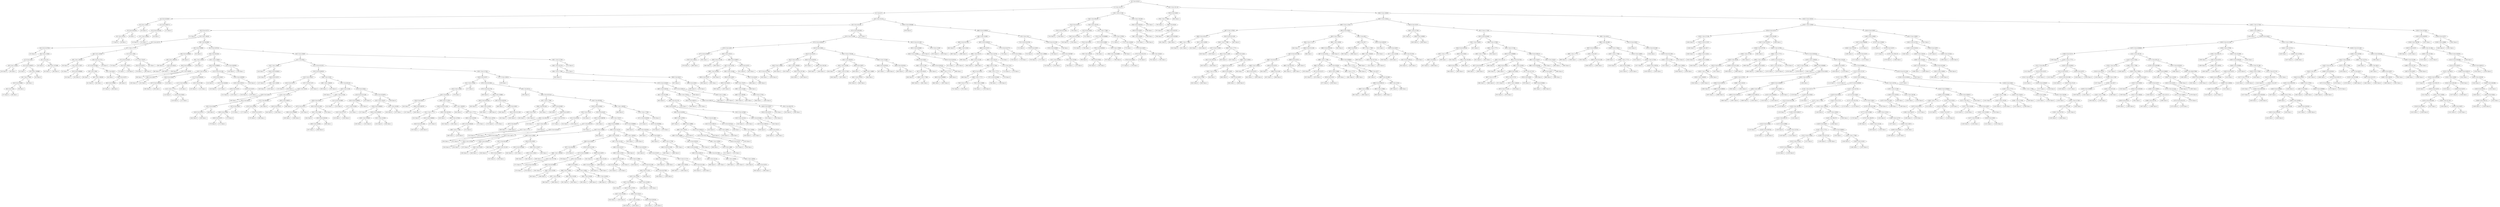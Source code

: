 digraph 13 {
    node [shape=ellipse]
    node [shape=ellipse]
    "(0) 2 Cut=245.45" -> "(1) 3 Cut=124.111" [label="<"]
    node [shape=ellipse]
    "(0) 2 Cut=245.45" -> "(792) 3 Cut=135.118" [label=">="]
    node [shape=ellipse]
    "(1) 3 Cut=124.111" -> "(2) 2 Cut=8.75" [label="<"]
    node [shape=ellipse]
    "(1) 3 Cut=124.111" -> "(739) 1 Cut=2.27106" [label=">="]
    node [shape=ellipse]
    "(2) 2 Cut=8.75" -> "(3) 4 Cut=0.810827" [label="<"]
    node [shape=ellipse]
    "(2) 2 Cut=8.75" -> "(18) 3 Cut=116.222" [label=">="]
    node [shape=ellipse]
    "(3) 4 Cut=0.810827" -> "(4) 5 Cut=1.24021" [label="<"]
    node [shape=ellipse]
    "(3) 4 Cut=0.810827" -> "(11) 4 Cut=0.882771" [label=">="]
    node [shape=ellipse]
    "(4) 5 Cut=1.24021" -> "(5) 0 Cut=0.020104" [label="<"]
    node [shape=box]
    "(4) 5 Cut=1.24021" -> "(10) Class=0 " [label=">="]
    node [shape=ellipse]
    "(5) 0 Cut=0.020104" -> "(6) 1 Cut=2.03153" [label="<"]
    node [shape=box]
    "(5) 0 Cut=0.020104" -> "(9) Class=1 " [label=">="]
    node [shape=box]
    "(6) 1 Cut=2.03153" -> "(7) Class=0 " [label="<"]
    node [shape=box]
    "(6) 1 Cut=2.03153" -> "(8) Class=1 " [label=">="]
    node [shape=ellipse]
    "(11) 4 Cut=0.882771" -> "(12) 0 Cut=0.020104" [label="<"]
    node [shape=box]
    "(11) 4 Cut=0.882771" -> "(17) Class=0 " [label=">="]
    node [shape=ellipse]
    "(12) 0 Cut=0.020104" -> "(13) 1 Cut=2.28556" [label="<"]
    node [shape=box]
    "(12) 0 Cut=0.020104" -> "(16) Class=1 " [label=">="]
    node [shape=box]
    "(13) 1 Cut=2.28556" -> "(14) Class=0 " [label="<"]
    node [shape=box]
    "(13) 1 Cut=2.28556" -> "(15) Class=1 " [label=">="]
    node [shape=ellipse]
    "(18) 3 Cut=116.222" -> "(19) 3 Cut=103.326" [label="<"]
    node [shape=ellipse]
    "(18) 3 Cut=116.222" -> "(678) 4 Cut=0.004466" [label=">="]
    node [shape=ellipse]
    "(19) 3 Cut=103.326" -> "(20) 6 Cut=0.0175" [label="<"]
    node [shape=ellipse]
    "(19) 3 Cut=103.326" -> "(573) 4 Cut=0.041594" [label=">="]
    node [shape=box]
    "(20) 6 Cut=0.0175" -> "(21) Class=0 " [label="<"]
    node [shape=ellipse]
    "(20) 6 Cut=0.0175" -> "(22) 5 Cut=1.96192" [label=">="]
    node [shape=ellipse]
    "(22) 5 Cut=1.96192" -> "(23) 2 Cut=26.575" [label="<"]
    node [shape=ellipse]
    "(22) 5 Cut=1.96192" -> "(82) 3 Cut=40.9063" [label=">="]
    node [shape=ellipse]
    "(23) 2 Cut=26.575" -> "(24) 4 Cut=0.337824" [label="<"]
    node [shape=ellipse]
    "(23) 2 Cut=26.575" -> "(47) 1 Cut=1.77771" [label=">="]
    node [shape=box]
    "(24) 4 Cut=0.337824" -> "(25) Class=0 " [label="<"]
    node [shape=ellipse]
    "(24) 4 Cut=0.337824" -> "(26) 5 Cut=1.53044" [label=">="]
    node [shape=ellipse]
    "(26) 5 Cut=1.53044" -> "(27) 0 Cut=2e-06" [label="<"]
    node [shape=ellipse]
    "(26) 5 Cut=1.53044" -> "(42) 2 Cut=16.5" [label=">="]
    node [shape=ellipse]
    "(27) 0 Cut=2e-06" -> "(28) 5 Cut=1.34246" [label="<"]
    node [shape=ellipse]
    "(27) 0 Cut=2e-06" -> "(31) 4 Cut=0.565673" [label=">="]
    node [shape=box]
    "(28) 5 Cut=1.34246" -> "(29) Class=0 " [label="<"]
    node [shape=box]
    "(28) 5 Cut=1.34246" -> "(30) Class=1 " [label=">="]
    node [shape=box]
    "(31) 4 Cut=0.565673" -> "(32) Class=1 " [label="<"]
    node [shape=ellipse]
    "(31) 4 Cut=0.565673" -> "(33) 5 Cut=1.393689" [label=">="]
    node [shape=ellipse]
    "(33) 5 Cut=1.393689" -> "(34) 1 Cut=1.77085" [label="<"]
    node [shape=box]
    "(33) 5 Cut=1.393689" -> "(41) Class=0 " [label=">="]
    node [shape=ellipse]
    "(34) 1 Cut=1.77085" -> "(35) 0 Cut=0.50882" [label="<"]
    node [shape=box]
    "(34) 1 Cut=1.77085" -> "(40) Class=1 " [label=">="]
    node [shape=ellipse]
    "(35) 0 Cut=0.50882" -> "(36) 3 Cut=7.625" [label="<"]
    node [shape=box]
    "(35) 0 Cut=0.50882" -> "(39) Class=1 " [label=">="]
    node [shape=box]
    "(36) 3 Cut=7.625" -> "(37) Class=0 " [label="<"]
    node [shape=box]
    "(36) 3 Cut=7.625" -> "(38) Class=1 " [label=">="]
    node [shape=box]
    "(42) 2 Cut=16.5" -> "(43) Class=0 " [label="<"]
    node [shape=ellipse]
    "(42) 2 Cut=16.5" -> "(44) 5 Cut=1.672089" [label=">="]
    node [shape=box]
    "(44) 5 Cut=1.672089" -> "(45) Class=1 " [label="<"]
    node [shape=box]
    "(44) 5 Cut=1.672089" -> "(46) Class=0 " [label=">="]
    node [shape=ellipse]
    "(47) 1 Cut=1.77771" -> "(48) 5 Cut=1.83382" [label="<"]
    node [shape=ellipse]
    "(47) 1 Cut=1.77771" -> "(71) 5 Cut=1.9361" [label=">="]
    node [shape=ellipse]
    "(48) 5 Cut=1.83382" -> "(49) 1 Cut=1.382029" [label="<"]
    node [shape=ellipse]
    "(48) 5 Cut=1.83382" -> "(56) 4 Cut=0.117271" [label=">="]
    node [shape=box]
    "(49) 1 Cut=1.382029" -> "(50) Class=1 " [label="<"]
    node [shape=ellipse]
    "(49) 1 Cut=1.382029" -> "(51) 3 Cut=27.5875" [label=">="]
    node [shape=box]
    "(51) 3 Cut=27.5875" -> "(52) Class=1 " [label="<"]
    node [shape=ellipse]
    "(51) 3 Cut=27.5875" -> "(53) 0 Cut=0.008909" [label=">="]
    node [shape=box]
    "(53) 0 Cut=0.008909" -> "(54) Class=1 " [label="<"]
    node [shape=box]
    "(53) 0 Cut=0.008909" -> "(55) Class=0 " [label=">="]
    node [shape=ellipse]
    "(56) 4 Cut=0.117271" -> "(57) 4 Cut=0.07448" [label="<"]
    node [shape=box]
    "(56) 4 Cut=0.117271" -> "(70) Class=0 " [label=">="]
    node [shape=ellipse]
    "(57) 4 Cut=0.07448" -> "(58) 5 Cut=1.9361" [label="<"]
    node [shape=ellipse]
    "(57) 4 Cut=0.07448" -> "(63) 2 Cut=94.65" [label=">="]
    node [shape=box]
    "(58) 5 Cut=1.9361" -> "(59) Class=1 " [label="<"]
    node [shape=ellipse]
    "(58) 5 Cut=1.9361" -> "(60) 1 Cut=1.382029" [label=">="]
    node [shape=box]
    "(60) 1 Cut=1.382029" -> "(61) Class=0 " [label="<"]
    node [shape=box]
    "(60) 1 Cut=1.382029" -> "(62) Class=1 " [label=">="]
    node [shape=box]
    "(63) 2 Cut=94.65" -> "(64) Class=1 " [label="<"]
    node [shape=ellipse]
    "(63) 2 Cut=94.65" -> "(65) 6 Cut=0.0375" [label=">="]
    node [shape=ellipse]
    "(65) 6 Cut=0.0375" -> "(66) 0 Cut=0.50882" [label="<"]
    node [shape=box]
    "(65) 6 Cut=0.0375" -> "(69) Class=0 " [label=">="]
    node [shape=box]
    "(66) 0 Cut=0.50882" -> "(67) Class=0 " [label="<"]
    node [shape=box]
    "(66) 0 Cut=0.50882" -> "(68) Class=1 " [label=">="]
    node [shape=ellipse]
    "(71) 5 Cut=1.9361" -> "(72) 4 Cut=0.201447" [label="<"]
    node [shape=ellipse]
    "(71) 5 Cut=1.9361" -> "(77) 2 Cut=178.675" [label=">="]
    node [shape=box]
    "(72) 4 Cut=0.201447" -> "(73) Class=1 " [label="<"]
    node [shape=ellipse]
    "(72) 4 Cut=0.201447" -> "(74) 5 Cut=1.80573" [label=">="]
    node [shape=box]
    "(74) 5 Cut=1.80573" -> "(75) Class=1 " [label="<"]
    node [shape=box]
    "(74) 5 Cut=1.80573" -> "(76) Class=0 " [label=">="]
    node [shape=ellipse]
    "(77) 2 Cut=178.675" -> "(78) 6 Cut=0.0375" [label="<"]
    node [shape=box]
    "(77) 2 Cut=178.675" -> "(81) Class=1 " [label=">="]
    node [shape=box]
    "(78) 6 Cut=0.0375" -> "(79) Class=1 " [label="<"]
    node [shape=box]
    "(78) 6 Cut=0.0375" -> "(80) Class=0 " [label=">="]
    node [shape=ellipse]
    "(82) 3 Cut=40.9063" -> "(83) 5 Cut=2.00996" [label="<"]
    node [shape=ellipse]
    "(82) 3 Cut=40.9063" -> "(92) 4 Cut=0.007451" [label=">="]
    node [shape=ellipse]
    "(83) 5 Cut=2.00996" -> "(84) 0 Cut=0.008909" [label="<"]
    node [shape=box]
    "(83) 5 Cut=2.00996" -> "(91) Class=0 " [label=">="]
    node [shape=ellipse]
    "(84) 0 Cut=0.008909" -> "(85) 5 Cut=1.986759" [label="<"]
    node [shape=box]
    "(84) 0 Cut=0.008909" -> "(90) Class=0 " [label=">="]
    node [shape=box]
    "(85) 5 Cut=1.986759" -> "(86) Class=0 " [label="<"]
    node [shape=ellipse]
    "(85) 5 Cut=1.986759" -> "(87) 0 Cut=9e-05" [label=">="]
    node [shape=box]
    "(87) 0 Cut=9e-05" -> "(88) Class=0 " [label="<"]
    node [shape=box]
    "(87) 0 Cut=9e-05" -> "(89) Class=1 " [label=">="]
    node [shape=ellipse]
    "(92) 4 Cut=0.007451" -> "(93) 3 Cut=93.6164" [label="<"]
    node [shape=ellipse]
    "(92) 4 Cut=0.007451" -> "(140) 5 Cut=3.65667" [label=">="]
    node [shape=ellipse]
    "(93) 3 Cut=93.6164" -> "(94) 1 Cut=2.28556" [label="<"]
    node [shape=ellipse]
    "(93) 3 Cut=93.6164" -> "(103) 1 Cut=2.28556" [label=">="]
    node [shape=ellipse]
    "(94) 1 Cut=2.28556" -> "(95) 0 Cut=0.008935" [label="<"]
    node [shape=box]
    "(94) 1 Cut=2.28556" -> "(102) Class=1 " [label=">="]
    node [shape=box]
    "(95) 0 Cut=0.008935" -> "(96) Class=0 " [label="<"]
    node [shape=ellipse]
    "(95) 0 Cut=0.008935" -> "(97) 5 Cut=3.65978" [label=">="]
    node [shape=box]
    "(97) 5 Cut=3.65978" -> "(98) Class=1 " [label="<"]
    node [shape=ellipse]
    "(97) 5 Cut=3.65978" -> "(99) 6 Cut=0.0875" [label=">="]
    node [shape=box]
    "(99) 6 Cut=0.0875" -> "(100) Class=0 " [label="<"]
    node [shape=box]
    "(99) 6 Cut=0.0875" -> "(101) Class=1 " [label=">="]
    node [shape=ellipse]
    "(103) 1 Cut=2.28556" -> "(104) 0 Cut=0.008935" [label="<"]
    node [shape=ellipse]
    "(103) 1 Cut=2.28556" -> "(137) 4 Cut=0.005959" [label=">="]
    node [shape=ellipse]
    "(104) 0 Cut=0.008935" -> "(105) 2 Cut=152.425" [label="<"]
    node [shape=ellipse]
    "(104) 0 Cut=0.008935" -> "(122) 0 Cut=0.511283" [label=">="]
    node [shape=ellipse]
    "(105) 2 Cut=152.425" -> "(106) 6 Cut=0.0625" [label="<"]
    node [shape=ellipse]
    "(105) 2 Cut=152.425" -> "(111) 0 Cut=0.000203" [label=">="]
    node [shape=ellipse]
    "(106) 6 Cut=0.0625" -> "(107) 0 Cut=0.000203" [label="<"]
    node [shape=box]
    "(106) 6 Cut=0.0625" -> "(110) Class=1 " [label=">="]
    node [shape=box]
    "(107) 0 Cut=0.000203" -> "(108) Class=0 " [label="<"]
    node [shape=box]
    "(107) 0 Cut=0.000203" -> "(109) Class=1 " [label=">="]
    node [shape=ellipse]
    "(111) 0 Cut=0.000203" -> "(112) 4 Cut=0.005954" [label="<"]
    node [shape=ellipse]
    "(111) 0 Cut=0.000203" -> "(119) 3 Cut=97.692" [label=">="]
    node [shape=ellipse]
    "(112) 4 Cut=0.005954" -> "(113) 1 Cut=1.77771" [label="<"]
    node [shape=box]
    "(112) 4 Cut=0.005954" -> "(118) Class=1 " [label=">="]
    node [shape=box]
    "(113) 1 Cut=1.77771" -> "(114) Class=0 " [label="<"]
    node [shape=ellipse]
    "(113) 1 Cut=1.77771" -> "(115) 6 Cut=0.0625" [label=">="]
    node [shape=box]
    "(115) 6 Cut=0.0625" -> "(116) Class=0 " [label="<"]
    node [shape=box]
    "(115) 6 Cut=0.0625" -> "(117) Class=1 " [label=">="]
    node [shape=box]
    "(119) 3 Cut=97.692" -> "(120) Class=0 " [label="<"]
    node [shape=box]
    "(119) 3 Cut=97.692" -> "(121) Class=1 " [label=">="]
    node [shape=ellipse]
    "(122) 0 Cut=0.511283" -> "(123) 6 Cut=0.0625" [label="<"]
    node [shape=ellipse]
    "(122) 0 Cut=0.511283" -> "(128) 4 Cut=0.005959" [label=">="]
    node [shape=box]
    "(123) 6 Cut=0.0625" -> "(124) Class=0 " [label="<"]
    node [shape=ellipse]
    "(123) 6 Cut=0.0625" -> "(125) 3 Cut=94.8818" [label=">="]
    node [shape=box]
    "(125) 3 Cut=94.8818" -> "(126) Class=0 " [label="<"]
    node [shape=box]
    "(125) 3 Cut=94.8818" -> "(127) Class=1 " [label=">="]
    node [shape=ellipse]
    "(128) 4 Cut=0.005959" -> "(129) 4 Cut=0.005511" [label="<"]
    node [shape=box]
    "(128) 4 Cut=0.005959" -> "(136) Class=0 " [label=">="]
    node [shape=ellipse]
    "(129) 4 Cut=0.005511" -> "(130) 6 Cut=0.0375" [label="<"]
    node [shape=ellipse]
    "(129) 4 Cut=0.005511" -> "(133) 6 Cut=0.0375" [label=">="]
    node [shape=box]
    "(130) 6 Cut=0.0375" -> "(131) Class=0 " [label="<"]
    node [shape=box]
    "(130) 6 Cut=0.0375" -> "(132) Class=1 " [label=">="]
    node [shape=box]
    "(133) 6 Cut=0.0375" -> "(134) Class=0 " [label="<"]
    node [shape=box]
    "(133) 6 Cut=0.0375" -> "(135) Class=1 " [label=">="]
    node [shape=box]
    "(137) 4 Cut=0.005959" -> "(138) Class=0 " [label="<"]
    node [shape=box]
    "(137) 4 Cut=0.005959" -> "(139) Class=1 " [label=">="]
    node [shape=ellipse]
    "(140) 5 Cut=3.65667" -> "(141) 2 Cut=68.9" [label="<"]
    node [shape=ellipse]
    "(140) 5 Cut=3.65667" -> "(562) 1 Cut=2.27106" [label=">="]
    node [shape=ellipse]
    "(141) 2 Cut=68.9" -> "(142) 1 Cut=1.38882" [label="<"]
    node [shape=ellipse]
    "(141) 2 Cut=68.9" -> "(151) 4 Cut=0.011671" [label=">="]
    node [shape=box]
    "(142) 1 Cut=1.38882" -> "(143) Class=1 " [label="<"]
    node [shape=ellipse]
    "(142) 1 Cut=1.38882" -> "(144) 4 Cut=0.026616" [label=">="]
    node [shape=box]
    "(144) 4 Cut=0.026616" -> "(145) Class=0 " [label="<"]
    node [shape=ellipse]
    "(144) 4 Cut=0.026616" -> "(146) 6 Cut=0.0375" [label=">="]
    node [shape=box]
    "(146) 6 Cut=0.0375" -> "(147) Class=0 " [label="<"]
    node [shape=ellipse]
    "(146) 6 Cut=0.0375" -> "(148) 1 Cut=2.28556" [label=">="]
    node [shape=box]
    "(148) 1 Cut=2.28556" -> "(149) Class=0 " [label="<"]
    node [shape=box]
    "(148) 1 Cut=2.28556" -> "(150) Class=1 " [label=">="]
    node [shape=ellipse]
    "(151) 4 Cut=0.011671" -> "(152) 0 Cut=0.000203" [label="<"]
    node [shape=ellipse]
    "(151) 4 Cut=0.011671" -> "(239) 1 Cut=2.27106" [label=">="]
    node [shape=ellipse]
    "(152) 0 Cut=0.000203" -> "(153) 5 Cut=3.48137" [label="<"]
    node [shape=ellipse]
    "(152) 0 Cut=0.000203" -> "(188) 2 Cut=110.95" [label=">="]
    node [shape=ellipse]
    "(153) 5 Cut=3.48137" -> "(154) 6 Cut=0.0375" [label="<"]
    node [shape=ellipse]
    "(153) 5 Cut=3.48137" -> "(157) 3 Cut=97.2275" [label=">="]
    node [shape=box]
    "(154) 6 Cut=0.0375" -> "(155) Class=0 " [label="<"]
    node [shape=box]
    "(154) 6 Cut=0.0375" -> "(156) Class=1 " [label=">="]
    node [shape=ellipse]
    "(157) 3 Cut=97.2275" -> "(158) 2 Cut=130.05" [label="<"]
    node [shape=box]
    "(157) 3 Cut=97.2275" -> "(187) Class=0 " [label=">="]
    node [shape=ellipse]
    "(158) 2 Cut=130.05" -> "(159) 0 Cut=2e-06" [label="<"]
    node [shape=ellipse]
    "(158) 2 Cut=130.05" -> "(174) 1 Cut=2.03174" [label=">="]
    node [shape=box]
    "(159) 0 Cut=2e-06" -> "(160) Class=1 " [label="<"]
    node [shape=ellipse]
    "(159) 0 Cut=2e-06" -> "(161) 0 Cut=9e-05" [label=">="]
    node [shape=ellipse]
    "(161) 0 Cut=9e-05" -> "(162) 4 Cut=0.0094" [label="<"]
    node [shape=ellipse]
    "(161) 0 Cut=9e-05" -> "(167) 6 Cut=0.0875" [label=">="]
    node [shape=ellipse]
    "(162) 4 Cut=0.0094" -> "(163) 6 Cut=0.0375" [label="<"]
    node [shape=box]
    "(162) 4 Cut=0.0094" -> "(166) Class=0 " [label=">="]
    node [shape=box]
    "(163) 6 Cut=0.0375" -> "(164) Class=0 " [label="<"]
    node [shape=box]
    "(163) 6 Cut=0.0375" -> "(165) Class=1 " [label=">="]
    node [shape=ellipse]
    "(167) 6 Cut=0.0875" -> "(168) 4 Cut=0.0094" [label="<"]
    node [shape=box]
    "(167) 6 Cut=0.0875" -> "(173) Class=1 " [label=">="]
    node [shape=ellipse]
    "(168) 4 Cut=0.0094" -> "(169) 6 Cut=0.0375" [label="<"]
    node [shape=box]
    "(168) 4 Cut=0.0094" -> "(172) Class=0 " [label=">="]
    node [shape=box]
    "(169) 6 Cut=0.0375" -> "(170) Class=0 " [label="<"]
    node [shape=box]
    "(169) 6 Cut=0.0375" -> "(171) Class=1 " [label=">="]
    node [shape=ellipse]
    "(174) 1 Cut=2.03174" -> "(175) 3 Cut=86.9691" [label="<"]
    node [shape=ellipse]
    "(174) 1 Cut=2.03174" -> "(182) 5 Cut=3.60873" [label=">="]
    node [shape=ellipse]
    "(175) 3 Cut=86.9691" -> "(176) 5 Cut=3.63592" [label="<"]
    node [shape=box]
    "(175) 3 Cut=86.9691" -> "(181) Class=0 " [label=">="]
    node [shape=box]
    "(176) 5 Cut=3.63592" -> "(177) Class=0 " [label="<"]
    node [shape=ellipse]
    "(176) 5 Cut=3.63592" -> "(178) 6 Cut=0.0375" [label=">="]
    node [shape=box]
    "(178) 6 Cut=0.0375" -> "(179) Class=0 " [label="<"]
    node [shape=box]
    "(178) 6 Cut=0.0375" -> "(180) Class=1 " [label=">="]
    node [shape=ellipse]
    "(182) 5 Cut=3.60873" -> "(183) 6 Cut=0.0375" [label="<"]
    node [shape=box]
    "(182) 5 Cut=3.60873" -> "(186) Class=0 " [label=">="]
    node [shape=box]
    "(183) 6 Cut=0.0375" -> "(184) Class=0 " [label="<"]
    node [shape=box]
    "(183) 6 Cut=0.0375" -> "(185) Class=1 " [label=">="]
    node [shape=ellipse]
    "(188) 2 Cut=110.95" -> "(189) 1 Cut=1.382029" [label="<"]
    node [shape=ellipse]
    "(188) 2 Cut=110.95" -> "(192) 3 Cut=89.5101" [label=">="]
    node [shape=box]
    "(189) 1 Cut=1.382029" -> "(190) Class=1 " [label="<"]
    node [shape=box]
    "(189) 1 Cut=1.382029" -> "(191) Class=0 " [label=">="]
    node [shape=ellipse]
    "(192) 3 Cut=89.5101" -> "(193) 5 Cut=3.5194" [label="<"]
    node [shape=ellipse]
    "(192) 3 Cut=89.5101" -> "(214) 6 Cut=0.0625" [label=">="]
    node [shape=box]
    "(193) 5 Cut=3.5194" -> "(194) Class=1 " [label="<"]
    node [shape=ellipse]
    "(193) 5 Cut=3.5194" -> "(195) 1 Cut=2.27106" [label=">="]
    node [shape=ellipse]
    "(195) 1 Cut=2.27106" -> "(196) 6 Cut=0.0625" [label="<"]
    node [shape=ellipse]
    "(195) 1 Cut=2.27106" -> "(211) 4 Cut=0.010867" [label=">="]
    node [shape=ellipse]
    "(196) 6 Cut=0.0625" -> "(197) 6 Cut=0.0375" [label="<"]
    node [shape=ellipse]
    "(196) 6 Cut=0.0625" -> "(202) 0 Cut=0.511283" [label=">="]
    node [shape=ellipse]
    "(197) 6 Cut=0.0375" -> "(198) 4 Cut=0.008685" [label="<"]
    node [shape=box]
    "(197) 6 Cut=0.0375" -> "(201) Class=0 " [label=">="]
    node [shape=box]
    "(198) 4 Cut=0.008685" -> "(199) Class=1 " [label="<"]
    node [shape=box]
    "(198) 4 Cut=0.008685" -> "(200) Class=0 " [label=">="]
    node [shape=ellipse]
    "(202) 0 Cut=0.511283" -> "(203) 5 Cut=3.589" [label="<"]
    node [shape=box]
    "(202) 0 Cut=0.511283" -> "(210) Class=1 " [label=">="]
    node [shape=box]
    "(203) 5 Cut=3.589" -> "(204) Class=0 " [label="<"]
    node [shape=ellipse]
    "(203) 5 Cut=3.589" -> "(205) 0 Cut=0.020104" [label=">="]
    node [shape=ellipse]
    "(205) 0 Cut=0.020104" -> "(206) 5 Cut=3.63592" [label="<"]
    node [shape=box]
    "(205) 0 Cut=0.020104" -> "(209) Class=1 " [label=">="]
    node [shape=box]
    "(206) 5 Cut=3.63592" -> "(207) Class=1 " [label="<"]
    node [shape=box]
    "(206) 5 Cut=3.63592" -> "(208) Class=0 " [label=">="]
    node [shape=box]
    "(211) 4 Cut=0.010867" -> "(212) Class=1 " [label="<"]
    node [shape=box]
    "(211) 4 Cut=0.010867" -> "(213) Class=0 " [label=">="]
    node [shape=ellipse]
    "(214) 6 Cut=0.0625" -> "(215) 0 Cut=0.511283" [label="<"]
    node [shape=ellipse]
    "(214) 6 Cut=0.0625" -> "(224) 4 Cut=0.010679" [label=">="]
    node [shape=ellipse]
    "(215) 0 Cut=0.511283" -> "(216) 4 Cut=0.009923" [label="<"]
    node [shape=box]
    "(215) 0 Cut=0.511283" -> "(223) Class=0 " [label=">="]
    node [shape=ellipse]
    "(216) 4 Cut=0.009923" -> "(217) 1 Cut=2.01038" [label="<"]
    node [shape=box]
    "(216) 4 Cut=0.009923" -> "(222) Class=0 " [label=">="]
    node [shape=ellipse]
    "(217) 1 Cut=2.01038" -> "(218) 3 Cut=97.2275" [label="<"]
    node [shape=box]
    "(217) 1 Cut=2.01038" -> "(221) Class=1 " [label=">="]
    node [shape=box]
    "(218) 3 Cut=97.2275" -> "(219) Class=1 " [label="<"]
    node [shape=box]
    "(218) 3 Cut=97.2275" -> "(220) Class=0 " [label=">="]
    node [shape=ellipse]
    "(224) 4 Cut=0.010679" -> "(225) 2 Cut=178.675" [label="<"]
    node [shape=box]
    "(224) 4 Cut=0.010679" -> "(238) Class=0 " [label=">="]
    node [shape=ellipse]
    "(225) 2 Cut=178.675" -> "(226) 0 Cut=0.008935" [label="<"]
    node [shape=ellipse]
    "(225) 2 Cut=178.675" -> "(235) 1 Cut=2.01038" [label=">="]
    node [shape=box]
    "(226) 0 Cut=0.008935" -> "(227) Class=0 " [label="<"]
    node [shape=ellipse]
    "(226) 0 Cut=0.008935" -> "(228) 4 Cut=0.009297" [label=">="]
    node [shape=ellipse]
    "(228) 4 Cut=0.009297" -> "(229) 1 Cut=2.01038" [label="<"]
    node [shape=ellipse]
    "(228) 4 Cut=0.009297" -> "(232) 1 Cut=2.01038" [label=">="]
    node [shape=box]
    "(229) 1 Cut=2.01038" -> "(230) Class=1 " [label="<"]
    node [shape=box]
    "(229) 1 Cut=2.01038" -> "(231) Class=0 " [label=">="]
    node [shape=box]
    "(232) 1 Cut=2.01038" -> "(233) Class=0 " [label="<"]
    node [shape=box]
    "(232) 1 Cut=2.01038" -> "(234) Class=1 " [label=">="]
    node [shape=box]
    "(235) 1 Cut=2.01038" -> "(236) Class=0 " [label="<"]
    node [shape=box]
    "(235) 1 Cut=2.01038" -> "(237) Class=1 " [label=">="]
    node [shape=ellipse]
    "(239) 1 Cut=2.27106" -> "(240) 6 Cut=0.0375" [label="<"]
    node [shape=ellipse]
    "(239) 1 Cut=2.27106" -> "(477) 5 Cut=2.06314" [label=">="]
    node [shape=ellipse]
    "(240) 6 Cut=0.0375" -> "(241) 5 Cut=2.32944" [label="<"]
    node [shape=ellipse]
    "(240) 6 Cut=0.0375" -> "(278) 4 Cut=0.013362" [label=">="]
    node [shape=ellipse]
    "(241) 5 Cut=2.32944" -> "(242) 5 Cut=2.24891" [label="<"]
    node [shape=box]
    "(241) 5 Cut=2.32944" -> "(277) Class=0 " [label=">="]
    node [shape=ellipse]
    "(242) 5 Cut=2.24891" -> "(243) 2 Cut=94.65" [label="<"]
    node [shape=box]
    "(242) 5 Cut=2.24891" -> "(276) Class=1 " [label=">="]
    node [shape=ellipse]
    "(243) 2 Cut=94.65" -> "(244) 0 Cut=9e-05" [label="<"]
    node [shape=ellipse]
    "(243) 2 Cut=94.65" -> "(249) 3 Cut=72.7678" [label=">="]
    node [shape=box]
    "(244) 0 Cut=9e-05" -> "(245) Class=1 " [label="<"]
    node [shape=ellipse]
    "(244) 0 Cut=9e-05" -> "(246) 4 Cut=0.095797" [label=">="]
    node [shape=box]
    "(246) 4 Cut=0.095797" -> "(247) Class=0 " [label="<"]
    node [shape=box]
    "(246) 4 Cut=0.095797" -> "(248) Class=1 " [label=">="]
    node [shape=ellipse]
    "(249) 3 Cut=72.7678" -> "(250) 0 Cut=0.511283" [label="<"]
    node [shape=ellipse]
    "(249) 3 Cut=72.7678" -> "(263) 1 Cut=1.382029" [label=">="]
    node [shape=ellipse]
    "(250) 0 Cut=0.511283" -> "(251) 1 Cut=1.77771" [label="<"]
    node [shape=ellipse]
    "(250) 0 Cut=0.511283" -> "(258) 3 Cut=58.0334" [label=">="]
    node [shape=box]
    "(251) 1 Cut=1.77771" -> "(252) Class=0 " [label="<"]
    node [shape=ellipse]
    "(251) 1 Cut=1.77771" -> "(253) 4 Cut=0.068645" [label=">="]
    node [shape=ellipse]
    "(253) 4 Cut=0.068645" -> "(254) 0 Cut=0.011284" [label="<"]
    node [shape=box]
    "(253) 4 Cut=0.068645" -> "(257) Class=0 " [label=">="]
    node [shape=box]
    "(254) 0 Cut=0.011284" -> "(255) Class=1 " [label="<"]
    node [shape=box]
    "(254) 0 Cut=0.011284" -> "(256) Class=0 " [label=">="]
    node [shape=box]
    "(258) 3 Cut=58.0334" -> "(259) Class=1 " [label="<"]
    node [shape=ellipse]
    "(258) 3 Cut=58.0334" -> "(260) 5 Cut=2.07636" [label=">="]
    node [shape=box]
    "(260) 5 Cut=2.07636" -> "(261) Class=0 " [label="<"]
    node [shape=box]
    "(260) 5 Cut=2.07636" -> "(262) Class=1 " [label=">="]
    node [shape=box]
    "(263) 1 Cut=1.382029" -> "(264) Class=0 " [label="<"]
    node [shape=ellipse]
    "(263) 1 Cut=1.382029" -> "(265) 1 Cut=1.77771" [label=">="]
    node [shape=ellipse]
    "(265) 1 Cut=1.77771" -> "(266) 4 Cut=0.052081" [label="<"]
    node [shape=ellipse]
    "(265) 1 Cut=1.77771" -> "(273) 5 Cut=2.09762" [label=">="]
    node [shape=ellipse]
    "(266) 4 Cut=0.052081" -> "(267) 4 Cut=0.048185" [label="<"]
    node [shape=box]
    "(266) 4 Cut=0.052081" -> "(272) Class=1 " [label=">="]
    node [shape=ellipse]
    "(267) 4 Cut=0.048185" -> "(268) 1 Cut=1.77085" [label="<"]
    node [shape=box]
    "(267) 4 Cut=0.048185" -> "(271) Class=0 " [label=">="]
    node [shape=box]
    "(268) 1 Cut=1.77085" -> "(269) Class=1 " [label="<"]
    node [shape=box]
    "(268) 1 Cut=1.77085" -> "(270) Class=0 " [label=">="]
    node [shape=box]
    "(273) 5 Cut=2.09762" -> "(274) Class=0 " [label="<"]
    node [shape=box]
    "(273) 5 Cut=2.09762" -> "(275) Class=1 " [label=">="]
    node [shape=ellipse]
    "(278) 4 Cut=0.013362" -> "(279) 4 Cut=0.011736" [label="<"]
    node [shape=ellipse]
    "(278) 4 Cut=0.013362" -> "(294) 2 Cut=80.75" [label=">="]
    node [shape=box]
    "(279) 4 Cut=0.011736" -> "(280) Class=0 " [label="<"]
    node [shape=ellipse]
    "(279) 4 Cut=0.011736" -> "(281) 5 Cut=3.50895" [label=">="]
    node [shape=ellipse]
    "(281) 5 Cut=3.50895" -> "(282) 0 Cut=0.020104" [label="<"]
    node [shape=ellipse]
    "(281) 5 Cut=3.50895" -> "(287) 0 Cut=0.020104" [label=">="]
    node [shape=box]
    "(282) 0 Cut=0.020104" -> "(283) Class=0 " [label="<"]
    node [shape=ellipse]
    "(282) 0 Cut=0.020104" -> "(284) 5 Cut=3.41935" [label=">="]
    node [shape=box]
    "(284) 5 Cut=3.41935" -> "(285) Class=1 " [label="<"]
    node [shape=box]
    "(284) 5 Cut=3.41935" -> "(286) Class=0 " [label=">="]
    node [shape=box]
    "(287) 0 Cut=0.020104" -> "(288) Class=1 " [label="<"]
    node [shape=ellipse]
    "(287) 0 Cut=0.020104" -> "(289) 6 Cut=0.0625" [label=">="]
    node [shape=box]
    "(289) 6 Cut=0.0625" -> "(290) Class=0 " [label="<"]
    node [shape=ellipse]
    "(289) 6 Cut=0.0625" -> "(291) 0 Cut=0.511283" [label=">="]
    node [shape=box]
    "(291) 0 Cut=0.511283" -> "(292) Class=1 " [label="<"]
    node [shape=box]
    "(291) 0 Cut=0.511283" -> "(293) Class=0 " [label=">="]
    node [shape=box]
    "(294) 2 Cut=80.75" -> "(295) Class=0 " [label="<"]
    node [shape=ellipse]
    "(294) 2 Cut=80.75" -> "(296) 4 Cut=0.015141" [label=">="]
    node [shape=ellipse]
    "(296) 4 Cut=0.015141" -> "(297) 1 Cut=1.77085" [label="<"]
    node [shape=ellipse]
    "(296) 4 Cut=0.015141" -> "(318) 3 Cut=99.0934" [label=">="]
    node [shape=ellipse]
    "(297) 1 Cut=1.77085" -> "(298) 3 Cut=65.4163" [label="<"]
    node [shape=ellipse]
    "(297) 1 Cut=1.77085" -> "(303) 3 Cut=63.6493" [label=">="]
    node [shape=ellipse]
    "(298) 3 Cut=65.4163" -> "(299) 5 Cut=3.5397" [label="<"]
    node [shape=box]
    "(298) 3 Cut=65.4163" -> "(302) Class=1 " [label=">="]
    node [shape=box]
    "(299) 5 Cut=3.5397" -> "(300) Class=1 " [label="<"]
    node [shape=box]
    "(299) 5 Cut=3.5397" -> "(301) Class=0 " [label=">="]
    node [shape=box]
    "(303) 3 Cut=63.6493" -> "(304) Class=1 " [label="<"]
    node [shape=ellipse]
    "(303) 3 Cut=63.6493" -> "(305) 6 Cut=0.0875" [label=">="]
    node [shape=ellipse]
    "(305) 6 Cut=0.0875" -> "(306) 3 Cut=89.0118" [label="<"]
    node [shape=ellipse]
    "(305) 6 Cut=0.0875" -> "(311) 1 Cut=2.01724" [label=">="]
    node [shape=ellipse]
    "(306) 3 Cut=89.0118" -> "(307) 0 Cut=9e-05" [label="<"]
    node [shape=box]
    "(306) 3 Cut=89.0118" -> "(310) Class=1 " [label=">="]
    node [shape=box]
    "(307) 0 Cut=9e-05" -> "(308) Class=1 " [label="<"]
    node [shape=box]
    "(307) 0 Cut=9e-05" -> "(309) Class=0 " [label=">="]
    node [shape=ellipse]
    "(311) 1 Cut=2.01724" -> "(312) 2 Cut=130.05" [label="<"]
    node [shape=box]
    "(311) 1 Cut=2.01724" -> "(317) Class=1 " [label=">="]
    node [shape=ellipse]
    "(312) 2 Cut=130.05" -> "(313) 1 Cut=1.77771" [label="<"]
    node [shape=box]
    "(312) 2 Cut=130.05" -> "(316) Class=0 " [label=">="]
    node [shape=box]
    "(313) 1 Cut=1.77771" -> "(314) Class=0 " [label="<"]
    node [shape=box]
    "(313) 1 Cut=1.77771" -> "(315) Class=1 " [label=">="]
    node [shape=ellipse]
    "(318) 3 Cut=99.0934" -> "(319) 4 Cut=0.016642" [label="<"]
    node [shape=ellipse]
    "(318) 3 Cut=99.0934" -> "(468) 1 Cut=1.382029" [label=">="]
    node [shape=ellipse]
    "(319) 4 Cut=0.016642" -> "(320) 2 Cut=110.95" [label="<"]
    node [shape=ellipse]
    "(319) 4 Cut=0.016642" -> "(325) 0 Cut=9e-05" [label=">="]
    node [shape=ellipse]
    "(320) 2 Cut=110.95" -> "(321) 0 Cut=9e-05" [label="<"]
    node [shape=box]
    "(320) 2 Cut=110.95" -> "(324) Class=0 " [label=">="]
    node [shape=box]
    "(321) 0 Cut=9e-05" -> "(322) Class=1 " [label="<"]
    node [shape=box]
    "(321) 0 Cut=9e-05" -> "(323) Class=0 " [label=">="]
    node [shape=ellipse]
    "(325) 0 Cut=9e-05" -> "(326) 4 Cut=0.088796" [label="<"]
    node [shape=ellipse]
    "(325) 0 Cut=9e-05" -> "(343) 2 Cut=178.675" [label=">="]
    node [shape=ellipse]
    "(326) 4 Cut=0.088796" -> "(327) 3 Cut=99.0178" [label="<"]
    node [shape=box]
    "(326) 4 Cut=0.088796" -> "(342) Class=1 " [label=">="]
    node [shape=ellipse]
    "(327) 3 Cut=99.0178" -> "(328) 4 Cut=0.01919" [label="<"]
    node [shape=box]
    "(327) 3 Cut=99.0178" -> "(341) Class=1 " [label=">="]
    node [shape=ellipse]
    "(328) 4 Cut=0.01919" -> "(329) 6 Cut=0.0625" [label="<"]
    node [shape=ellipse]
    "(328) 4 Cut=0.01919" -> "(332) 5 Cut=2.08777" [label=">="]
    node [shape=box]
    "(329) 6 Cut=0.0625" -> "(330) Class=1 " [label="<"]
    node [shape=box]
    "(329) 6 Cut=0.0625" -> "(331) Class=0 " [label=">="]
    node [shape=ellipse]
    "(332) 5 Cut=2.08777" -> "(333) 5 Cut=2.07636" [label="<"]
    node [shape=ellipse]
    "(332) 5 Cut=2.08777" -> "(336) 4 Cut=0.056217" [label=">="]
    node [shape=box]
    "(333) 5 Cut=2.07636" -> "(334) Class=0 " [label="<"]
    node [shape=box]
    "(333) 5 Cut=2.07636" -> "(335) Class=1 " [label=">="]
    node [shape=box]
    "(336) 4 Cut=0.056217" -> "(337) Class=0 " [label="<"]
    node [shape=ellipse]
    "(336) 4 Cut=0.056217" -> "(338) 2 Cut=130.05" [label=">="]
    node [shape=box]
    "(338) 2 Cut=130.05" -> "(339) Class=0 " [label="<"]
    node [shape=box]
    "(338) 2 Cut=130.05" -> "(340) Class=1 " [label=">="]
    node [shape=ellipse]
    "(343) 2 Cut=178.675" -> "(344) 0 Cut=0.008909" [label="<"]
    node [shape=ellipse]
    "(343) 2 Cut=178.675" -> "(457) 0 Cut=0.008909" [label=">="]
    node [shape=ellipse]
    "(344) 0 Cut=0.008909" -> "(345) 5 Cut=3.38469" [label="<"]
    node [shape=ellipse]
    "(344) 0 Cut=0.008909" -> "(364) 5 Cut=3.42724" [label=">="]
    node [shape=ellipse]
    "(345) 5 Cut=3.38469" -> "(346) 5 Cut=3.16962" [label="<"]
    node [shape=box]
    "(345) 5 Cut=3.38469" -> "(363) Class=0 " [label=">="]
    node [shape=ellipse]
    "(346) 5 Cut=3.16962" -> "(347) 3 Cut=46.1684" [label="<"]
    node [shape=ellipse]
    "(346) 5 Cut=3.16962" -> "(354) 6 Cut=0.0625" [label=">="]
    node [shape=box]
    "(347) 3 Cut=46.1684" -> "(348) Class=1 " [label="<"]
    node [shape=ellipse]
    "(347) 3 Cut=46.1684" -> "(349) 2 Cut=152.425" [label=">="]
    node [shape=box]
    "(349) 2 Cut=152.425" -> "(350) Class=0 " [label="<"]
    node [shape=ellipse]
    "(349) 2 Cut=152.425" -> "(351) 4 Cut=0.038577" [label=">="]
    node [shape=box]
    "(351) 4 Cut=0.038577" -> "(352) Class=0 " [label="<"]
    node [shape=box]
    "(351) 4 Cut=0.038577" -> "(353) Class=1 " [label=">="]
    node [shape=ellipse]
    "(354) 6 Cut=0.0625" -> "(355) 4 Cut=0.022604" [label="<"]
    node [shape=ellipse]
    "(354) 6 Cut=0.0625" -> "(358) 5 Cut=3.32417" [label=">="]
    node [shape=box]
    "(355) 4 Cut=0.022604" -> "(356) Class=0 " [label="<"]
    node [shape=box]
    "(355) 4 Cut=0.022604" -> "(357) Class=1 " [label=">="]
    node [shape=ellipse]
    "(358) 5 Cut=3.32417" -> "(359) 5 Cut=3.25613" [label="<"]
    node [shape=box]
    "(358) 5 Cut=3.32417" -> "(362) Class=1 " [label=">="]
    node [shape=box]
    "(359) 5 Cut=3.25613" -> "(360) Class=1 " [label="<"]
    node [shape=box]
    "(359) 5 Cut=3.25613" -> "(361) Class=0 " [label=">="]
    node [shape=ellipse]
    "(364) 5 Cut=3.42724" -> "(365) 5 Cut=3.01416" [label="<"]
    node [shape=ellipse]
    "(364) 5 Cut=3.42724" -> "(454) 1 Cut=1.382029" [label=">="]
    node [shape=ellipse]
    "(365) 5 Cut=3.01416" -> "(366) 6 Cut=0.0625" [label="<"]
    node [shape=ellipse]
    "(365) 5 Cut=3.01416" -> "(407) 2 Cut=152.425" [label=">="]
    node [shape=ellipse]
    "(366) 6 Cut=0.0625" -> "(367) 3 Cut=84.8428" [label="<"]
    node [shape=ellipse]
    "(366) 6 Cut=0.0625" -> "(376) 0 Cut=0.511283" [label=">="]
    node [shape=ellipse]
    "(367) 3 Cut=84.8428" -> "(368) 1 Cut=1.382029" [label="<"]
    node [shape=box]
    "(367) 3 Cut=84.8428" -> "(375) Class=0 " [label=">="]
    node [shape=box]
    "(368) 1 Cut=1.382029" -> "(369) Class=1 " [label="<"]
    node [shape=ellipse]
    "(368) 1 Cut=1.382029" -> "(370) 3 Cut=78.7709" [label=">="]
    node [shape=box]
    "(370) 3 Cut=78.7709" -> "(371) Class=0 " [label="<"]
    node [shape=ellipse]
    "(370) 3 Cut=78.7709" -> "(372) 0 Cut=0.020104" [label=">="]
    node [shape=box]
    "(372) 0 Cut=0.020104" -> "(373) Class=1 " [label="<"]
    node [shape=box]
    "(372) 0 Cut=0.020104" -> "(374) Class=0 " [label=">="]
    node [shape=ellipse]
    "(376) 0 Cut=0.511283" -> "(377) 4 Cut=0.048699" [label="<"]
    node [shape=ellipse]
    "(376) 0 Cut=0.511283" -> "(400) 6 Cut=0.0875" [label=">="]
    node [shape=box]
    "(377) 4 Cut=0.048699" -> "(378) Class=0 " [label="<"]
    node [shape=ellipse]
    "(377) 4 Cut=0.048699" -> "(379) 2 Cut=152.425" [label=">="]
    node [shape=ellipse]
    "(379) 2 Cut=152.425" -> "(380) 4 Cut=0.079948" [label="<"]
    node [shape=ellipse]
    "(379) 2 Cut=152.425" -> "(385) 6 Cut=0.0875" [label=">="]
    node [shape=box]
    "(380) 4 Cut=0.079948" -> "(381) Class=0 " [label="<"]
    node [shape=ellipse]
    "(380) 4 Cut=0.079948" -> "(382) 1 Cut=2.01038" [label=">="]
    node [shape=box]
    "(382) 1 Cut=2.01038" -> "(383) Class=1 " [label="<"]
    node [shape=box]
    "(382) 1 Cut=2.01038" -> "(384) Class=0 " [label=">="]
    node [shape=ellipse]
    "(385) 6 Cut=0.0875" -> "(386) 5 Cut=2.16855" [label="<"]
    node [shape=ellipse]
    "(385) 6 Cut=0.0875" -> "(393) 5 Cut=2.16855" [label=">="]
    node [shape=ellipse]
    "(386) 5 Cut=2.16855" -> "(387) 1 Cut=2.01038" [label="<"]
    node [shape=ellipse]
    "(386) 5 Cut=2.16855" -> "(390) 1 Cut=2.01038" [label=">="]
    node [shape=box]
    "(387) 1 Cut=2.01038" -> "(388) Class=1 " [label="<"]
    node [shape=box]
    "(387) 1 Cut=2.01038" -> "(389) Class=0 " [label=">="]
    node [shape=box]
    "(390) 1 Cut=2.01038" -> "(391) Class=0 " [label="<"]
    node [shape=box]
    "(390) 1 Cut=2.01038" -> "(392) Class=1 " [label=">="]
    node [shape=ellipse]
    "(393) 5 Cut=2.16855" -> "(394) 1 Cut=2.01038" [label="<"]
    node [shape=ellipse]
    "(393) 5 Cut=2.16855" -> "(397) 1 Cut=2.01038" [label=">="]
    node [shape=box]
    "(394) 1 Cut=2.01038" -> "(395) Class=1 " [label="<"]
    node [shape=box]
    "(394) 1 Cut=2.01038" -> "(396) Class=0 " [label=">="]
    node [shape=box]
    "(397) 1 Cut=2.01038" -> "(398) Class=0 " [label="<"]
    node [shape=box]
    "(397) 1 Cut=2.01038" -> "(399) Class=1 " [label=">="]
    node [shape=box]
    "(400) 6 Cut=0.0875" -> "(401) Class=0 " [label="<"]
    node [shape=ellipse]
    "(400) 6 Cut=0.0875" -> "(402) 2 Cut=152.425" [label=">="]
    node [shape=ellipse]
    "(402) 2 Cut=152.425" -> "(403) 3 Cut=67.5834" [label="<"]
    node [shape=box]
    "(402) 2 Cut=152.425" -> "(406) Class=0 " [label=">="]
    node [shape=box]
    "(403) 3 Cut=67.5834" -> "(404) Class=0 " [label="<"]
    node [shape=box]
    "(403) 3 Cut=67.5834" -> "(405) Class=1 " [label=">="]
    node [shape=ellipse]
    "(407) 2 Cut=152.425" -> "(408) 4 Cut=0.03132" [label="<"]
    node [shape=ellipse]
    "(407) 2 Cut=152.425" -> "(441) 0 Cut=0.020104" [label=">="]
    node [shape=ellipse]
    "(408) 4 Cut=0.03132" -> "(409) 5 Cut=3.10759" [label="<"]
    node [shape=box]
    "(408) 4 Cut=0.03132" -> "(440) Class=0 " [label=">="]
    node [shape=ellipse]
    "(409) 5 Cut=3.10759" -> "(410) 0 Cut=0.511283" [label="<"]
    node [shape=ellipse]
    "(409) 5 Cut=3.10759" -> "(415) 5 Cut=3.27966" [label=">="]
    node [shape=ellipse]
    "(410) 0 Cut=0.511283" -> "(411) 6 Cut=0.0625" [label="<"]
    node [shape=box]
    "(410) 0 Cut=0.511283" -> "(414) Class=0 " [label=">="]
    node [shape=box]
    "(411) 6 Cut=0.0625" -> "(412) Class=0 " [label="<"]
    node [shape=box]
    "(411) 6 Cut=0.0625" -> "(413) Class=1 " [label=">="]
    node [shape=box]
    "(415) 5 Cut=3.27966" -> "(416) Class=0 " [label="<"]
    node [shape=ellipse]
    "(415) 5 Cut=3.27966" -> "(417) 0 Cut=0.511283" [label=">="]
    node [shape=ellipse]
    "(417) 0 Cut=0.511283" -> "(418) 3 Cut=75.1021" [label="<"]
    node [shape=ellipse]
    "(417) 0 Cut=0.511283" -> "(437) 4 Cut=0.017939" [label=">="]
    node [shape=ellipse]
    "(418) 3 Cut=75.1021" -> "(419) 2 Cut=130.05" [label="<"]
    node [shape=box]
    "(418) 3 Cut=75.1021" -> "(436) Class=0 " [label=">="]
    node [shape=ellipse]
    "(419) 2 Cut=130.05" -> "(420) 3 Cut=50.9952" [label="<"]
    node [shape=ellipse]
    "(419) 2 Cut=130.05" -> "(433) 1 Cut=2.01038" [label=">="]
    node [shape=box]
    "(420) 3 Cut=50.9952" -> "(421) Class=0 " [label="<"]
    node [shape=ellipse]
    "(420) 3 Cut=50.9952" -> "(422) 5 Cut=3.37479" [label=">="]
    node [shape=ellipse]
    "(422) 5 Cut=3.37479" -> "(423) 1 Cut=2.01038" [label="<"]
    node [shape=ellipse]
    "(422) 5 Cut=3.37479" -> "(426) 2 Cut=103.45" [label=">="]
    node [shape=box]
    "(423) 1 Cut=2.01038" -> "(424) Class=1 " [label="<"]
    node [shape=box]
    "(423) 1 Cut=2.01038" -> "(425) Class=0 " [label=">="]
    node [shape=ellipse]
    "(426) 2 Cut=103.45" -> "(427) 1 Cut=2.01038" [label="<"]
    node [shape=ellipse]
    "(426) 2 Cut=103.45" -> "(430) 0 Cut=0.020104" [label=">="]
    node [shape=box]
    "(427) 1 Cut=2.01038" -> "(428) Class=0 " [label="<"]
    node [shape=box]
    "(427) 1 Cut=2.01038" -> "(429) Class=1 " [label=">="]
    node [shape=box]
    "(430) 0 Cut=0.020104" -> "(431) Class=1 " [label="<"]
    node [shape=box]
    "(430) 0 Cut=0.020104" -> "(432) Class=0 " [label=">="]
    node [shape=box]
    "(433) 1 Cut=2.01038" -> "(434) Class=0 " [label="<"]
    node [shape=box]
    "(433) 1 Cut=2.01038" -> "(435) Class=1 " [label=">="]
    node [shape=box]
    "(437) 4 Cut=0.017939" -> "(438) Class=1 " [label="<"]
    node [shape=box]
    "(437) 4 Cut=0.017939" -> "(439) Class=0 " [label=">="]
    node [shape=box]
    "(441) 0 Cut=0.020104" -> "(442) Class=0 " [label="<"]
    node [shape=ellipse]
    "(441) 0 Cut=0.020104" -> "(443) 4 Cut=0.01877" [label=">="]
    node [shape=ellipse]
    "(443) 4 Cut=0.01877" -> "(444) 1 Cut=1.62835" [label="<"]
    node [shape=ellipse]
    "(443) 4 Cut=0.01877" -> "(447) 5 Cut=3.17775" [label=">="]
    node [shape=box]
    "(444) 1 Cut=1.62835" -> "(445) Class=0 " [label="<"]
    node [shape=box]
    "(444) 1 Cut=1.62835" -> "(446) Class=1 " [label=">="]
    node [shape=ellipse]
    "(447) 5 Cut=3.17775" -> "(448) 5 Cut=3.08163" [label="<"]
    node [shape=ellipse]
    "(447) 5 Cut=3.17775" -> "(451) 0 Cut=0.511283" [label=">="]
    node [shape=box]
    "(448) 5 Cut=3.08163" -> "(449) Class=1 " [label="<"]
    node [shape=box]
    "(448) 5 Cut=3.08163" -> "(450) Class=0 " [label=">="]
    node [shape=box]
    "(451) 0 Cut=0.511283" -> "(452) Class=0 " [label="<"]
    node [shape=box]
    "(451) 0 Cut=0.511283" -> "(453) Class=1 " [label=">="]
    node [shape=box]
    "(454) 1 Cut=1.382029" -> "(455) Class=1 " [label="<"]
    node [shape=box]
    "(454) 1 Cut=1.382029" -> "(456) Class=0 " [label=">="]
    node [shape=box]
    "(457) 0 Cut=0.008909" -> "(458) Class=0 " [label="<"]
    node [shape=ellipse]
    "(457) 0 Cut=0.008909" -> "(459) 0 Cut=0.020104" [label=">="]
    node [shape=box]
    "(459) 0 Cut=0.020104" -> "(460) Class=1 " [label="<"]
    node [shape=ellipse]
    "(459) 0 Cut=0.020104" -> "(461) 6 Cut=0.0625" [label=">="]
    node [shape=box]
    "(461) 6 Cut=0.0625" -> "(462) Class=0 " [label="<"]
    node [shape=ellipse]
    "(461) 6 Cut=0.0625" -> "(463) 5 Cut=2.17799" [label=">="]
    node [shape=ellipse]
    "(463) 5 Cut=2.17799" -> "(464) 0 Cut=0.511283" [label="<"]
    node [shape=box]
    "(463) 5 Cut=2.17799" -> "(467) Class=1 " [label=">="]
    node [shape=box]
    "(464) 0 Cut=0.511283" -> "(465) Class=1 " [label="<"]
    node [shape=box]
    "(464) 0 Cut=0.511283" -> "(466) Class=0 " [label=">="]
    node [shape=box]
    "(468) 1 Cut=1.382029" -> "(469) Class=0 " [label="<"]
    node [shape=ellipse]
    "(468) 1 Cut=1.382029" -> "(470) 1 Cut=1.77085" [label=">="]
    node [shape=ellipse]
    "(470) 1 Cut=1.77085" -> "(471) 4 Cut=0.018339" [label="<"]
    node [shape=box]
    "(470) 1 Cut=1.77085" -> "(476) Class=0 " [label=">="]
    node [shape=box]
    "(471) 4 Cut=0.018339" -> "(472) Class=0 " [label="<"]
    node [shape=ellipse]
    "(471) 4 Cut=0.018339" -> "(473) 3 Cut=99.6964" [label=">="]
    node [shape=box]
    "(473) 3 Cut=99.6964" -> "(474) Class=0 " [label="<"]
    node [shape=box]
    "(473) 3 Cut=99.6964" -> "(475) Class=1 " [label=">="]
    node [shape=box]
    "(477) 5 Cut=2.06314" -> "(478) Class=1 " [label="<"]
    node [shape=ellipse]
    "(477) 5 Cut=2.06314" -> "(479) 4 Cut=0.054925" [label=">="]
    node [shape=ellipse]
    "(479) 4 Cut=0.054925" -> "(480) 4 Cut=0.040791" [label="<"]
    node [shape=ellipse]
    "(479) 4 Cut=0.054925" -> "(557) 0 Cut=0.000115" [label=">="]
    node [shape=ellipse]
    "(480) 4 Cut=0.040791" -> "(481) 3 Cut=50.3498" [label="<"]
    node [shape=ellipse]
    "(480) 4 Cut=0.040791" -> "(544) 2 Cut=178.675" [label=">="]
    node [shape=box]
    "(481) 3 Cut=50.3498" -> "(482) Class=0 " [label="<"]
    node [shape=ellipse]
    "(481) 3 Cut=50.3498" -> "(483) 3 Cut=101.155" [label=">="]
    node [shape=ellipse]
    "(483) 3 Cut=101.155" -> "(484) 4 Cut=0.02307" [label="<"]
    node [shape=box]
    "(483) 3 Cut=101.155" -> "(543) Class=1 " [label=">="]
    node [shape=ellipse]
    "(484) 4 Cut=0.02307" -> "(485) 4 Cut=0.020591" [label="<"]
    node [shape=ellipse]
    "(484) 4 Cut=0.02307" -> "(532) 5 Cut=2.67848" [label=">="]
    node [shape=ellipse]
    "(485) 4 Cut=0.020591" -> "(486) 5 Cut=3.29769" [label="<"]
    node [shape=ellipse]
    "(485) 4 Cut=0.020591" -> "(521) 3 Cut=61.3864" [label=">="]
    node [shape=box]
    "(486) 5 Cut=3.29769" -> "(487) Class=0 " [label="<"]
    node [shape=ellipse]
    "(486) 5 Cut=3.29769" -> "(488) 5 Cut=3.49882" [label=">="]
    node [shape=ellipse]
    "(488) 5 Cut=3.49882" -> "(489) 2 Cut=178.675" [label="<"]
    node [shape=ellipse]
    "(488) 5 Cut=3.49882" -> "(514) 0 Cut=0.000115" [label=">="]
    node [shape=ellipse]
    "(489) 2 Cut=178.675" -> "(490) 5 Cut=3.46869" [label="<"]
    node [shape=box]
    "(489) 2 Cut=178.675" -> "(513) Class=0 " [label=">="]
    node [shape=ellipse]
    "(490) 5 Cut=3.46869" -> "(491) 4 Cut=0.018141" [label="<"]
    node [shape=ellipse]
    "(490) 5 Cut=3.46869" -> "(508) 1 Cut=2.28556" [label=">="]
    node [shape=ellipse]
    "(491) 4 Cut=0.018141" -> "(492) 4 Cut=0.016501" [label="<"]
    node [shape=box]
    "(491) 4 Cut=0.018141" -> "(507) Class=0 " [label=">="]
    node [shape=ellipse]
    "(492) 4 Cut=0.016501" -> "(493) 0 Cut=0.000115" [label="<"]
    node [shape=ellipse]
    "(492) 4 Cut=0.016501" -> "(498) 4 Cut=0.017665" [label=">="]
    node [shape=box]
    "(493) 0 Cut=0.000115" -> "(494) Class=0 " [label="<"]
    node [shape=ellipse]
    "(493) 0 Cut=0.000115" -> "(495) 2 Cut=152.425" [label=">="]
    node [shape=box]
    "(495) 2 Cut=152.425" -> "(496) Class=0 " [label="<"]
    node [shape=box]
    "(495) 2 Cut=152.425" -> "(497) Class=1 " [label=">="]
    node [shape=ellipse]
    "(498) 4 Cut=0.017665" -> "(499) 1 Cut=2.28556" [label="<"]
    node [shape=ellipse]
    "(498) 4 Cut=0.017665" -> "(502) 1 Cut=2.28556" [label=">="]
    node [shape=box]
    "(499) 1 Cut=2.28556" -> "(500) Class=1 " [label="<"]
    node [shape=box]
    "(499) 1 Cut=2.28556" -> "(501) Class=0 " [label=">="]
    node [shape=box]
    "(502) 1 Cut=2.28556" -> "(503) Class=0 " [label="<"]
    node [shape=ellipse]
    "(502) 1 Cut=2.28556" -> "(504) 6 Cut=0.0375" [label=">="]
    node [shape=box]
    "(504) 6 Cut=0.0375" -> "(505) Class=0 " [label="<"]
    node [shape=box]
    "(504) 6 Cut=0.0375" -> "(506) Class=1 " [label=">="]
    node [shape=box]
    "(508) 1 Cut=2.28556" -> "(509) Class=1 " [label="<"]
    node [shape=ellipse]
    "(508) 1 Cut=2.28556" -> "(510) 5 Cut=3.4881" [label=">="]
    node [shape=box]
    "(510) 5 Cut=3.4881" -> "(511) Class=0 " [label="<"]
    node [shape=box]
    "(510) 5 Cut=3.4881" -> "(512) Class=1 " [label=">="]
    node [shape=ellipse]
    "(514) 0 Cut=0.000115" -> "(515) 4 Cut=0.011736" [label="<"]
    node [shape=box]
    "(514) 0 Cut=0.000115" -> "(520) Class=0 " [label=">="]
    node [shape=ellipse]
    "(515) 4 Cut=0.011736" -> "(516) 6 Cut=0.0375" [label="<"]
    node [shape=box]
    "(515) 4 Cut=0.011736" -> "(519) Class=0 " [label=">="]
    node [shape=box]
    "(516) 6 Cut=0.0375" -> "(517) Class=0 " [label="<"]
    node [shape=box]
    "(516) 6 Cut=0.0375" -> "(518) Class=1 " [label=">="]
    node [shape=ellipse]
    "(521) 3 Cut=61.3864" -> "(522) 0 Cut=0.000115" [label="<"]
    node [shape=ellipse]
    "(521) 3 Cut=61.3864" -> "(527) 4 Cut=0.022474" [label=">="]
    node [shape=box]
    "(522) 0 Cut=0.000115" -> "(523) Class=0 " [label="<"]
    node [shape=ellipse]
    "(522) 0 Cut=0.000115" -> "(524) 5 Cut=3.39872" [label=">="]
    node [shape=box]
    "(524) 5 Cut=3.39872" -> "(525) Class=0 " [label="<"]
    node [shape=box]
    "(524) 5 Cut=3.39872" -> "(526) Class=1 " [label=">="]
    node [shape=box]
    "(527) 4 Cut=0.022474" -> "(528) Class=1 " [label="<"]
    node [shape=ellipse]
    "(527) 4 Cut=0.022474" -> "(529) 1 Cut=2.28556" [label=">="]
    node [shape=box]
    "(529) 1 Cut=2.28556" -> "(530) Class=0 " [label="<"]
    node [shape=box]
    "(529) 1 Cut=2.28556" -> "(531) Class=1 " [label=">="]
    node [shape=ellipse]
    "(532) 5 Cut=2.67848" -> "(533) 5 Cut=2.61124" [label="<"]
    node [shape=ellipse]
    "(532) 5 Cut=2.67848" -> "(536) 3 Cut=63.9189" [label=">="]
    node [shape=box]
    "(533) 5 Cut=2.61124" -> "(534) Class=0 " [label="<"]
    node [shape=box]
    "(533) 5 Cut=2.61124" -> "(535) Class=1 " [label=">="]
    node [shape=ellipse]
    "(536) 3 Cut=63.9189" -> "(537) 0 Cut=0.000115" [label="<"]
    node [shape=box]
    "(536) 3 Cut=63.9189" -> "(542) Class=0 " [label=">="]
    node [shape=box]
    "(537) 0 Cut=0.000115" -> "(538) Class=0 " [label="<"]
    node [shape=ellipse]
    "(537) 0 Cut=0.000115" -> "(539) 6 Cut=0.0375" [label=">="]
    node [shape=box]
    "(539) 6 Cut=0.0375" -> "(540) Class=0 " [label="<"]
    node [shape=box]
    "(539) 6 Cut=0.0375" -> "(541) Class=1 " [label=">="]
    node [shape=ellipse]
    "(544) 2 Cut=178.675" -> "(545) 0 Cut=0.000115" [label="<"]
    node [shape=ellipse]
    "(544) 2 Cut=178.675" -> "(548) 0 Cut=0.000115" [label=">="]
    node [shape=box]
    "(545) 0 Cut=0.000115" -> "(546) Class=0 " [label="<"]
    node [shape=box]
    "(545) 0 Cut=0.000115" -> "(547) Class=1 " [label=">="]
    node [shape=ellipse]
    "(548) 0 Cut=0.000115" -> "(549) 6 Cut=0.0625" [label="<"]
    node [shape=ellipse]
    "(548) 0 Cut=0.000115" -> "(554) 3 Cut=99.0178" [label=">="]
    node [shape=ellipse]
    "(549) 6 Cut=0.0625" -> "(550) 6 Cut=0.0375" [label="<"]
    node [shape=box]
    "(549) 6 Cut=0.0625" -> "(553) Class=1 " [label=">="]
    node [shape=box]
    "(550) 6 Cut=0.0375" -> "(551) Class=1 " [label="<"]
    node [shape=box]
    "(550) 6 Cut=0.0375" -> "(552) Class=0 " [label=">="]
    node [shape=box]
    "(554) 3 Cut=99.0178" -> "(555) Class=0 " [label="<"]
    node [shape=box]
    "(554) 3 Cut=99.0178" -> "(556) Class=1 " [label=">="]
    node [shape=box]
    "(557) 0 Cut=0.000115" -> "(558) Class=0 " [label="<"]
    node [shape=ellipse]
    "(557) 0 Cut=0.000115" -> "(559) 5 Cut=2.13463" [label=">="]
    node [shape=box]
    "(559) 5 Cut=2.13463" -> "(560) Class=1 " [label="<"]
    node [shape=box]
    "(559) 5 Cut=2.13463" -> "(561) Class=0 " [label=">="]
    node [shape=ellipse]
    "(562) 1 Cut=2.27106" -> "(563) 1 Cut=2.01724" [label="<"]
    node [shape=box]
    "(562) 1 Cut=2.27106" -> "(572) Class=0 " [label=">="]
    node [shape=ellipse]
    "(563) 1 Cut=2.01724" -> "(564) 1 Cut=1.77085" [label="<"]
    node [shape=box]
    "(563) 1 Cut=2.01724" -> "(571) Class=1 " [label=">="]
    node [shape=box]
    "(564) 1 Cut=1.77085" -> "(565) Class=0 " [label="<"]
    node [shape=ellipse]
    "(564) 1 Cut=1.77085" -> "(566) 0 Cut=9e-05" [label=">="]
    node [shape=box]
    "(566) 0 Cut=9e-05" -> "(567) Class=0 " [label="<"]
    node [shape=ellipse]
    "(566) 0 Cut=9e-05" -> "(568) 6 Cut=0.0625" [label=">="]
    node [shape=box]
    "(568) 6 Cut=0.0625" -> "(569) Class=0 " [label="<"]
    node [shape=box]
    "(568) 6 Cut=0.0625" -> "(570) Class=1 " [label=">="]
    node [shape=ellipse]
    "(573) 4 Cut=0.041594" -> "(574) 3 Cut=115.669" [label="<"]
    node [shape=box]
    "(573) 4 Cut=0.041594" -> "(677) Class=1 " [label=">="]
    node [shape=ellipse]
    "(574) 3 Cut=115.669" -> "(575) 0 Cut=0.000203" [label="<"]
    node [shape=ellipse]
    "(574) 3 Cut=115.669" -> "(652) 0 Cut=0.511283" [label=">="]
    node [shape=ellipse]
    "(575) 0 Cut=0.000203" -> "(576) 0 Cut=2e-06" [label="<"]
    node [shape=ellipse]
    "(575) 0 Cut=0.000203" -> "(613) 6 Cut=0.0625" [label=">="]
    node [shape=ellipse]
    "(576) 0 Cut=2e-06" -> "(577) 4 Cut=0.006877" [label="<"]
    node [shape=ellipse]
    "(576) 0 Cut=2e-06" -> "(582) 5 Cut=3.59172" [label=">="]
    node [shape=ellipse]
    "(577) 4 Cut=0.006877" -> "(578) 5 Cut=3.68511" [label="<"]
    node [shape=box]
    "(577) 4 Cut=0.006877" -> "(581) Class=1 " [label=">="]
    node [shape=box]
    "(578) 5 Cut=3.68511" -> "(579) Class=0 " [label="<"]
    node [shape=box]
    "(578) 5 Cut=3.68511" -> "(580) Class=1 " [label=">="]
    node [shape=ellipse]
    "(582) 5 Cut=3.59172" -> "(583) 3 Cut=115.592" [label="<"]
    node [shape=ellipse]
    "(582) 5 Cut=3.59172" -> "(586) 4 Cut=0.006877" [label=">="]
    node [shape=box]
    "(583) 3 Cut=115.592" -> "(584) Class=0 " [label="<"]
    node [shape=box]
    "(583) 3 Cut=115.592" -> "(585) Class=1 " [label=">="]
    node [shape=ellipse]
    "(586) 4 Cut=0.006877" -> "(587) 5 Cut=3.6703" [label="<"]
    node [shape=ellipse]
    "(586) 4 Cut=0.006877" -> "(610) 6 Cut=0.0375" [label=">="]
    node [shape=ellipse]
    "(587) 5 Cut=3.6703" -> "(588) 1 Cut=2.03168" [label="<"]
    node [shape=ellipse]
    "(587) 5 Cut=3.6703" -> "(593) 3 Cut=110.949" [label=">="]
    node [shape=ellipse]
    "(588) 1 Cut=2.03168" -> "(589) 6 Cut=0.0375" [label="<"]
    node [shape=box]
    "(588) 1 Cut=2.03168" -> "(592) Class=0 " [label=">="]
    node [shape=box]
    "(589) 6 Cut=0.0375" -> "(590) Class=0 " [label="<"]
    node [shape=box]
    "(589) 6 Cut=0.0375" -> "(591) Class=1 " [label=">="]
    node [shape=ellipse]
    "(593) 3 Cut=110.949" -> "(594) 6 Cut=0.0625" [label="<"]
    node [shape=ellipse]
    "(593) 3 Cut=110.949" -> "(607) 0 Cut=9e-05" [label=">="]
    node [shape=ellipse]
    "(594) 6 Cut=0.0625" -> "(595) 0 Cut=9e-05" [label="<"]
    node [shape=ellipse]
    "(594) 6 Cut=0.0625" -> "(598) 2 Cut=178.675" [label=">="]
    node [shape=box]
    "(595) 0 Cut=9e-05" -> "(596) Class=1 " [label="<"]
    node [shape=box]
    "(595) 0 Cut=9e-05" -> "(597) Class=0 " [label=">="]
    node [shape=ellipse]
    "(598) 2 Cut=178.675" -> "(599) 1 Cut=2.03168" [label="<"]
    node [shape=box]
    "(598) 2 Cut=178.675" -> "(606) Class=1 " [label=">="]
    node [shape=ellipse]
    "(599) 1 Cut=2.03168" -> "(600) 3 Cut=106.685" [label="<"]
    node [shape=ellipse]
    "(599) 1 Cut=2.03168" -> "(603) 5 Cut=3.73744" [label=">="]
    node [shape=box]
    "(600) 3 Cut=106.685" -> "(601) Class=0 " [label="<"]
    node [shape=box]
    "(600) 3 Cut=106.685" -> "(602) Class=1 " [label=">="]
    node [shape=box]
    "(603) 5 Cut=3.73744" -> "(604) Class=1 " [label="<"]
    node [shape=box]
    "(603) 5 Cut=3.73744" -> "(605) Class=0 " [label=">="]
    node [shape=box]
    "(607) 0 Cut=9e-05" -> "(608) Class=1 " [label="<"]
    node [shape=box]
    "(607) 0 Cut=9e-05" -> "(609) Class=0 " [label=">="]
    node [shape=box]
    "(610) 6 Cut=0.0375" -> "(611) Class=0 " [label="<"]
    node [shape=box]
    "(610) 6 Cut=0.0375" -> "(612) Class=1 " [label=">="]
    node [shape=ellipse]
    "(613) 6 Cut=0.0625" -> "(614) 6 Cut=0.0375" [label="<"]
    node [shape=ellipse]
    "(613) 6 Cut=0.0625" -> "(631) 5 Cut=3.702169" [label=">="]
    node [shape=ellipse]
    "(614) 6 Cut=0.0375" -> "(615) 5 Cut=3.59172" [label="<"]
    node [shape=ellipse]
    "(614) 6 Cut=0.0375" -> "(626) 0 Cut=0.020104" [label=">="]
    node [shape=ellipse]
    "(615) 5 Cut=3.59172" -> "(616) 5 Cut=2.18609" [label="<"]
    node [shape=ellipse]
    "(615) 5 Cut=3.59172" -> "(621) 1 Cut=1.382029" [label=">="]
    node [shape=ellipse]
    "(616) 5 Cut=2.18609" -> "(617) 0 Cut=0.511283" [label="<"]
    node [shape=box]
    "(616) 5 Cut=2.18609" -> "(620) Class=0 " [label=">="]
    node [shape=box]
    "(617) 0 Cut=0.511283" -> "(618) Class=1 " [label="<"]
    node [shape=box]
    "(617) 0 Cut=0.511283" -> "(619) Class=0 " [label=">="]
    node [shape=box]
    "(621) 1 Cut=1.382029" -> "(622) Class=1 " [label="<"]
    node [shape=ellipse]
    "(621) 1 Cut=1.382029" -> "(623) 3 Cut=107.304" [label=">="]
    node [shape=box]
    "(623) 3 Cut=107.304" -> "(624) Class=1 " [label="<"]
    node [shape=box]
    "(623) 3 Cut=107.304" -> "(625) Class=0 " [label=">="]
    node [shape=box]
    "(626) 0 Cut=0.020104" -> "(627) Class=1 " [label="<"]
    node [shape=ellipse]
    "(626) 0 Cut=0.020104" -> "(628) 3 Cut=104.528" [label=">="]
    node [shape=box]
    "(628) 3 Cut=104.528" -> "(629) Class=1 " [label="<"]
    node [shape=box]
    "(628) 3 Cut=104.528" -> "(630) Class=0 " [label=">="]
    node [shape=ellipse]
    "(631) 5 Cut=3.702169" -> "(632) 2 Cut=209.425" [label="<"]
    node [shape=ellipse]
    "(631) 5 Cut=3.702169" -> "(645) 3 Cut=110.949" [label=">="]
    node [shape=ellipse]
    "(632) 2 Cut=209.425" -> "(633) 1 Cut=2.01038" [label="<"]
    node [shape=ellipse]
    "(632) 2 Cut=209.425" -> "(638) 6 Cut=0.0875" [label=">="]
    node [shape=box]
    "(633) 1 Cut=2.01038" -> "(634) Class=1 " [label="<"]
    node [shape=ellipse]
    "(633) 1 Cut=2.01038" -> "(635) 1 Cut=2.27106" [label=">="]
    node [shape=box]
    "(635) 1 Cut=2.27106" -> "(636) Class=0 " [label="<"]
    node [shape=box]
    "(635) 1 Cut=2.27106" -> "(637) Class=1 " [label=">="]
    node [shape=box]
    "(638) 6 Cut=0.0875" -> "(639) Class=1 " [label="<"]
    node [shape=ellipse]
    "(638) 6 Cut=0.0875" -> "(640) 5 Cut=2.18609" [label=">="]
    node [shape=ellipse]
    "(640) 5 Cut=2.18609" -> "(641) 1 Cut=2.02474" [label="<"]
    node [shape=box]
    "(640) 5 Cut=2.18609" -> "(644) Class=1 " [label=">="]
    node [shape=box]
    "(641) 1 Cut=2.02474" -> "(642) Class=0 " [label="<"]
    node [shape=box]
    "(641) 1 Cut=2.02474" -> "(643) Class=1 " [label=">="]
    node [shape=ellipse]
    "(645) 3 Cut=110.949" -> "(646) 0 Cut=0.020104" [label="<"]
    node [shape=ellipse]
    "(645) 3 Cut=110.949" -> "(649) 0 Cut=0.020104" [label=">="]
    node [shape=box]
    "(646) 0 Cut=0.020104" -> "(647) Class=1 " [label="<"]
    node [shape=box]
    "(646) 0 Cut=0.020104" -> "(648) Class=0 " [label=">="]
    node [shape=box]
    "(649) 0 Cut=0.020104" -> "(650) Class=0 " [label="<"]
    node [shape=box]
    "(649) 0 Cut=0.020104" -> "(651) Class=1 " [label=">="]
    node [shape=ellipse]
    "(652) 0 Cut=0.511283" -> "(653) 4 Cut=0.028465" [label="<"]
    node [shape=ellipse]
    "(652) 0 Cut=0.511283" -> "(674) 3 Cut=115.887" [label=">="]
    node [shape=ellipse]
    "(653) 4 Cut=0.028465" -> "(654) 5 Cut=3.28298" [label="<"]
    node [shape=box]
    "(653) 4 Cut=0.028465" -> "(673) Class=0 " [label=">="]
    node [shape=ellipse]
    "(654) 5 Cut=3.28298" -> "(655) 6 Cut=0.0875" [label="<"]
    node [shape=ellipse]
    "(654) 5 Cut=3.28298" -> "(670) 0 Cut=0.020104" [label=">="]
    node [shape=ellipse]
    "(655) 6 Cut=0.0875" -> "(656) 1 Cut=2.27106" [label="<"]
    node [shape=ellipse]
    "(655) 6 Cut=0.0875" -> "(663) 0 Cut=0.020104" [label=">="]
    node [shape=ellipse]
    "(656) 1 Cut=2.27106" -> "(657) 0 Cut=9e-05" [label="<"]
    node [shape=box]
    "(656) 1 Cut=2.27106" -> "(662) Class=0 " [label=">="]
    node [shape=box]
    "(657) 0 Cut=9e-05" -> "(658) Class=0 " [label="<"]
    node [shape=ellipse]
    "(657) 0 Cut=9e-05" -> "(659) 1 Cut=1.77085" [label=">="]
    node [shape=box]
    "(659) 1 Cut=1.77085" -> "(660) Class=0 " [label="<"]
    node [shape=box]
    "(659) 1 Cut=1.77085" -> "(661) Class=1 " [label=">="]
    node [shape=ellipse]
    "(663) 0 Cut=0.020104" -> "(664) 1 Cut=1.77771" [label="<"]
    node [shape=box]
    "(663) 0 Cut=0.020104" -> "(669) Class=1 " [label=">="]
    node [shape=ellipse]
    "(664) 1 Cut=1.77771" -> "(665) 0 Cut=0.008909" [label="<"]
    node [shape=box]
    "(664) 1 Cut=1.77771" -> "(668) Class=0 " [label=">="]
    node [shape=box]
    "(665) 0 Cut=0.008909" -> "(666) Class=1 " [label="<"]
    node [shape=box]
    "(665) 0 Cut=0.008909" -> "(667) Class=0 " [label=">="]
    node [shape=box]
    "(670) 0 Cut=0.020104" -> "(671) Class=1 " [label="<"]
    node [shape=box]
    "(670) 0 Cut=0.020104" -> "(672) Class=0 " [label=">="]
    node [shape=box]
    "(674) 3 Cut=115.887" -> "(675) Class=0 " [label="<"]
    node [shape=box]
    "(674) 3 Cut=115.887" -> "(676) Class=1 " [label=">="]
    node [shape=box]
    "(678) 4 Cut=0.004466" -> "(679) Class=0 " [label="<"]
    node [shape=ellipse]
    "(678) 4 Cut=0.004466" -> "(680) 0 Cut=0.008935" [label=">="]
    node [shape=ellipse]
    "(680) 0 Cut=0.008935" -> "(681) 3 Cut=116.862" [label="<"]
    node [shape=ellipse]
    "(680) 0 Cut=0.008935" -> "(720) 3 Cut=118.2" [label=">="]
    node [shape=ellipse]
    "(681) 3 Cut=116.862" -> "(682) 4 Cut=0.017851" [label="<"]
    node [shape=ellipse]
    "(681) 3 Cut=116.862" -> "(687) 0 Cut=0.000203" [label=">="]
    node [shape=box]
    "(682) 4 Cut=0.017851" -> "(683) Class=0 " [label="<"]
    node [shape=ellipse]
    "(682) 4 Cut=0.017851" -> "(684) 1 Cut=2.0316" [label=">="]
    node [shape=box]
    "(684) 1 Cut=2.0316" -> "(685) Class=1 " [label="<"]
    node [shape=box]
    "(684) 1 Cut=2.0316" -> "(686) Class=0 " [label=">="]
    node [shape=ellipse]
    "(687) 0 Cut=0.000203" -> "(688) 6 Cut=0.0375" [label="<"]
    node [shape=ellipse]
    "(687) 0 Cut=0.000203" -> "(715) 4 Cut=0.013773" [label=">="]
    node [shape=ellipse]
    "(688) 6 Cut=0.0375" -> "(689) 1 Cut=2.03174" [label="<"]
    node [shape=ellipse]
    "(688) 6 Cut=0.0375" -> "(694) 3 Cut=119.762" [label=">="]
    node [shape=box]
    "(689) 1 Cut=2.03174" -> "(690) Class=0 " [label="<"]
    node [shape=ellipse]
    "(689) 1 Cut=2.03174" -> "(691) 3 Cut=122.285" [label=">="]
    node [shape=box]
    "(691) 3 Cut=122.285" -> "(692) Class=0 " [label="<"]
    node [shape=box]
    "(691) 3 Cut=122.285" -> "(693) Class=1 " [label=">="]
    node [shape=ellipse]
    "(694) 3 Cut=119.762" -> "(695) 1 Cut=2.03174" [label="<"]
    node [shape=box]
    "(694) 3 Cut=119.762" -> "(714) Class=1 " [label=">="]
    node [shape=ellipse]
    "(695) 1 Cut=2.03174" -> "(696) 3 Cut=117.654" [label="<"]
    node [shape=ellipse]
    "(695) 1 Cut=2.03174" -> "(711) 3 Cut=118.2" [label=">="]
    node [shape=ellipse]
    "(696) 3 Cut=117.654" -> "(697) 6 Cut=0.0625" [label="<"]
    node [shape=ellipse]
    "(696) 3 Cut=117.654" -> "(706) 1 Cut=1.77771" [label=">="]
    node [shape=box]
    "(697) 6 Cut=0.0625" -> "(698) Class=1 " [label="<"]
    node [shape=ellipse]
    "(697) 6 Cut=0.0625" -> "(699) 1 Cut=1.77771" [label=">="]
    node [shape=ellipse]
    "(699) 1 Cut=1.77771" -> "(700) 3 Cut=117.215" [label="<"]
    node [shape=ellipse]
    "(699) 1 Cut=1.77771" -> "(703) 5 Cut=3.29089" [label=">="]
    node [shape=box]
    "(700) 3 Cut=117.215" -> "(701) Class=0 " [label="<"]
    node [shape=box]
    "(700) 3 Cut=117.215" -> "(702) Class=1 " [label=">="]
    node [shape=box]
    "(703) 5 Cut=3.29089" -> "(704) Class=1 " [label="<"]
    node [shape=box]
    "(703) 5 Cut=3.29089" -> "(705) Class=0 " [label=">="]
    node [shape=ellipse]
    "(706) 1 Cut=1.77771" -> "(707) 4 Cut=0.010483" [label="<"]
    node [shape=box]
    "(706) 1 Cut=1.77771" -> "(710) Class=0 " [label=">="]
    node [shape=box]
    "(707) 4 Cut=0.010483" -> "(708) Class=1 " [label="<"]
    node [shape=box]
    "(707) 4 Cut=0.010483" -> "(709) Class=0 " [label=">="]
    node [shape=box]
    "(711) 3 Cut=118.2" -> "(712) Class=0 " [label="<"]
    node [shape=box]
    "(711) 3 Cut=118.2" -> "(713) Class=1 " [label=">="]
    node [shape=box]
    "(715) 4 Cut=0.013773" -> "(716) Class=1 " [label="<"]
    node [shape=ellipse]
    "(715) 4 Cut=0.013773" -> "(717) 6 Cut=0.0625" [label=">="]
    node [shape=box]
    "(717) 6 Cut=0.0625" -> "(718) Class=0 " [label="<"]
    node [shape=box]
    "(717) 6 Cut=0.0625" -> "(719) Class=1 " [label=">="]
    node [shape=ellipse]
    "(720) 3 Cut=118.2" -> "(721) 4 Cut=0.015706" [label="<"]
    node [shape=ellipse]
    "(720) 3 Cut=118.2" -> "(728) 0 Cut=0.511283" [label=">="]
    node [shape=box]
    "(721) 4 Cut=0.015706" -> "(722) Class=0 " [label="<"]
    node [shape=ellipse]
    "(721) 4 Cut=0.015706" -> "(723) 6 Cut=0.0875" [label=">="]
    node [shape=box]
    "(723) 6 Cut=0.0875" -> "(724) Class=0 " [label="<"]
    node [shape=ellipse]
    "(723) 6 Cut=0.0875" -> "(725) 5 Cut=2.99998" [label=">="]
    node [shape=box]
    "(725) 5 Cut=2.99998" -> "(726) Class=0 " [label="<"]
    node [shape=box]
    "(725) 5 Cut=2.99998" -> "(727) Class=1 " [label=">="]
    node [shape=ellipse]
    "(728) 0 Cut=0.511283" -> "(729) 4 Cut=0.00589" [label="<"]
    node [shape=box]
    "(728) 0 Cut=0.511283" -> "(738) Class=1 " [label=">="]
    node [shape=box]
    "(729) 4 Cut=0.00589" -> "(730) Class=0 " [label="<"]
    node [shape=ellipse]
    "(729) 4 Cut=0.00589" -> "(731) 4 Cut=0.007887" [label=">="]
    node [shape=ellipse]
    "(731) 4 Cut=0.007887" -> "(732) 1 Cut=2.01038" [label="<"]
    node [shape=ellipse]
    "(731) 4 Cut=0.007887" -> "(735) 1 Cut=2.01038" [label=">="]
    node [shape=box]
    "(732) 1 Cut=2.01038" -> "(733) Class=0 " [label="<"]
    node [shape=box]
    "(732) 1 Cut=2.01038" -> "(734) Class=1 " [label=">="]
    node [shape=box]
    "(735) 1 Cut=2.01038" -> "(736) Class=1 " [label="<"]
    node [shape=box]
    "(735) 1 Cut=2.01038" -> "(737) Class=0 " [label=">="]
    node [shape=ellipse]
    "(739) 1 Cut=2.27106" -> "(740) 2 Cut=209.425" [label="<"]
    node [shape=ellipse]
    "(739) 1 Cut=2.27106" -> "(783) 5 Cut=3.781349" [label=">="]
    node [shape=ellipse]
    "(740) 2 Cut=209.425" -> "(741) 6 Cut=0.0375" [label="<"]
    node [shape=ellipse]
    "(740) 2 Cut=209.425" -> "(746) 3 Cut=126.479" [label=">="]
    node [shape=ellipse]
    "(741) 6 Cut=0.0375" -> "(742) 0 Cut=0.511283" [label="<"]
    node [shape=box]
    "(741) 6 Cut=0.0375" -> "(745) Class=1 " [label=">="]
    node [shape=box]
    "(742) 0 Cut=0.511283" -> "(743) Class=0 " [label="<"]
    node [shape=box]
    "(742) 0 Cut=0.511283" -> "(744) Class=1 " [label=">="]
    node [shape=ellipse]
    "(746) 3 Cut=126.479" -> "(747) 6 Cut=0.0625" [label="<"]
    node [shape=ellipse]
    "(746) 3 Cut=126.479" -> "(752) 1 Cut=1.77085" [label=">="]
    node [shape=ellipse]
    "(747) 6 Cut=0.0625" -> "(748) 0 Cut=0.511283" [label="<"]
    node [shape=box]
    "(747) 6 Cut=0.0625" -> "(751) Class=1 " [label=">="]
    node [shape=box]
    "(748) 0 Cut=0.511283" -> "(749) Class=0 " [label="<"]
    node [shape=box]
    "(748) 0 Cut=0.511283" -> "(750) Class=1 " [label=">="]
    node [shape=ellipse]
    "(752) 1 Cut=1.77085" -> "(753) 3 Cut=129.568999" [label="<"]
    node [shape=ellipse]
    "(752) 1 Cut=1.77085" -> "(770) 5 Cut=3.76768" [label=">="]
    node [shape=ellipse]
    "(753) 3 Cut=129.568999" -> "(754) 6 Cut=0.0625" [label="<"]
    node [shape=ellipse]
    "(753) 3 Cut=129.568999" -> "(757) 0 Cut=0.50882" [label=">="]
    node [shape=box]
    "(754) 6 Cut=0.0625" -> "(755) Class=0 " [label="<"]
    node [shape=box]
    "(754) 6 Cut=0.0625" -> "(756) Class=1 " [label=">="]
    node [shape=ellipse]
    "(757) 0 Cut=0.50882" -> "(758) 4 Cut=0.003012" [label="<"]
    node [shape=ellipse]
    "(757) 0 Cut=0.50882" -> "(765) 5 Cut=3.78839" [label=">="]
    node [shape=ellipse]
    "(758) 4 Cut=0.003012" -> "(759) 3 Cut=146.007" [label="<"]
    node [shape=box]
    "(758) 4 Cut=0.003012" -> "(764) Class=1 " [label=">="]
    node [shape=box]
    "(759) 3 Cut=146.007" -> "(760) Class=0 " [label="<"]
    node [shape=ellipse]
    "(759) 3 Cut=146.007" -> "(761) 6 Cut=0.0625" [label=">="]
    node [shape=box]
    "(761) 6 Cut=0.0625" -> "(762) Class=0 " [label="<"]
    node [shape=box]
    "(761) 6 Cut=0.0625" -> "(763) Class=1 " [label=">="]
    node [shape=ellipse]
    "(765) 5 Cut=3.78839" -> "(766) 3 Cut=133.616999" [label="<"]
    node [shape=box]
    "(765) 5 Cut=3.78839" -> "(769) Class=1 " [label=">="]
    node [shape=box]
    "(766) 3 Cut=133.616999" -> "(767) Class=1 " [label="<"]
    node [shape=box]
    "(766) 3 Cut=133.616999" -> "(768) Class=0 " [label=">="]
    node [shape=box]
    "(770) 5 Cut=3.76768" -> "(771) Class=0 " [label="<"]
    node [shape=ellipse]
    "(770) 5 Cut=3.76768" -> "(772) 3 Cut=138.946" [label=">="]
    node [shape=box]
    "(772) 3 Cut=138.946" -> "(773) Class=1 " [label="<"]
    node [shape=ellipse]
    "(772) 3 Cut=138.946" -> "(774) 6 Cut=0.0875" [label=">="]
    node [shape=ellipse]
    "(774) 6 Cut=0.0875" -> "(775) 0 Cut=0.011372" [label="<"]
    node [shape=ellipse]
    "(774) 6 Cut=0.0875" -> "(780) 3 Cut=146.007" [label=">="]
    node [shape=ellipse]
    "(775) 0 Cut=0.011372" -> "(776) 6 Cut=0.0625" [label="<"]
    node [shape=box]
    "(775) 0 Cut=0.011372" -> "(779) Class=0 " [label=">="]
    node [shape=box]
    "(776) 6 Cut=0.0625" -> "(777) Class=0 " [label="<"]
    node [shape=box]
    "(776) 6 Cut=0.0625" -> "(778) Class=1 " [label=">="]
    node [shape=box]
    "(780) 3 Cut=146.007" -> "(781) Class=0 " [label="<"]
    node [shape=box]
    "(780) 3 Cut=146.007" -> "(782) Class=1 " [label=">="]
    node [shape=ellipse]
    "(783) 5 Cut=3.781349" -> "(784) 4 Cut=0.003224" [label="<"]
    node [shape=box]
    "(783) 5 Cut=3.781349" -> "(791) Class=1 " [label=">="]
    node [shape=ellipse]
    "(784) 4 Cut=0.003224" -> "(785) 6 Cut=0.0875" [label="<"]
    node [shape=box]
    "(784) 4 Cut=0.003224" -> "(790) Class=1 " [label=">="]
    node [shape=ellipse]
    "(785) 6 Cut=0.0875" -> "(786) 1 Cut=2.28556" [label="<"]
    node [shape=box]
    "(785) 6 Cut=0.0875" -> "(789) Class=1 " [label=">="]
    node [shape=box]
    "(786) 1 Cut=2.28556" -> "(787) Class=1 " [label="<"]
    node [shape=box]
    "(786) 1 Cut=2.28556" -> "(788) Class=0 " [label=">="]
    node [shape=ellipse]
    "(792) 3 Cut=135.118" -> "(793) 6 Cut=0.0625" [label="<"]
    node [shape=ellipse]
    "(792) 3 Cut=135.118" -> "(804) 5 Cut=2.96565" [label=">="]
    node [shape=ellipse]
    "(793) 6 Cut=0.0625" -> "(794) 1 Cut=1.77085" [label="<"]
    node [shape=box]
    "(793) 6 Cut=0.0625" -> "(803) Class=1 " [label=">="]
    node [shape=box]
    "(794) 1 Cut=1.77085" -> "(795) Class=1 " [label="<"]
    node [shape=ellipse]
    "(794) 1 Cut=1.77085" -> "(796) 0 Cut=9e-05" [label=">="]
    node [shape=box]
    "(796) 0 Cut=9e-05" -> "(797) Class=0 " [label="<"]
    node [shape=ellipse]
    "(796) 0 Cut=9e-05" -> "(798) 4 Cut=0.032707" [label=">="]
    node [shape=box]
    "(798) 4 Cut=0.032707" -> "(799) Class=1 " [label="<"]
    node [shape=ellipse]
    "(798) 4 Cut=0.032707" -> "(800) 4 Cut=0.035599" [label=">="]
    node [shape=box]
    "(800) 4 Cut=0.035599" -> "(801) Class=0 " [label="<"]
    node [shape=box]
    "(800) 4 Cut=0.035599" -> "(802) Class=1 " [label=">="]
    node [shape=ellipse]
    "(804) 5 Cut=2.96565" -> "(805) 5 Cut=2.50523" [label="<"]
    node [shape=ellipse]
    "(804) 5 Cut=2.96565" -> "(1032) 5 Cut=3.65331" [label=">="]
    node [shape=ellipse]
    "(805) 5 Cut=2.50523" -> "(806) 5 Cut=2.13351" [label="<"]
    node [shape=ellipse]
    "(805) 5 Cut=2.50523" -> "(925) 6 Cut=0.0375" [label=">="]
    node [shape=ellipse]
    "(806) 5 Cut=2.13351" -> "(807) 5 Cut=1.97852" [label="<"]
    node [shape=ellipse]
    "(806) 5 Cut=2.13351" -> "(842) 6 Cut=0.0625" [label=">="]
    node [shape=ellipse]
    "(807) 5 Cut=1.97852" -> "(808) 4 Cut=0.025137" [label="<"]
    node [shape=ellipse]
    "(807) 5 Cut=1.97852" -> "(815) 0 Cut=0.511283" [label=">="]
    node [shape=ellipse]
    "(808) 4 Cut=0.025137" -> "(809) 1 Cut=1.77085" [label="<"]
    node [shape=ellipse]
    "(808) 4 Cut=0.025137" -> "(812) 1 Cut=2.28556" [label=">="]
    node [shape=box]
    "(809) 1 Cut=1.77085" -> "(810) Class=0 " [label="<"]
    node [shape=box]
    "(809) 1 Cut=1.77085" -> "(811) Class=1 " [label=">="]
    node [shape=box]
    "(812) 1 Cut=2.28556" -> "(813) Class=1 " [label="<"]
    node [shape=box]
    "(812) 1 Cut=2.28556" -> "(814) Class=0 " [label=">="]
    node [shape=ellipse]
    "(815) 0 Cut=0.511283" -> "(816) 1 Cut=1.77085" [label="<"]
    node [shape=box]
    "(815) 0 Cut=0.511283" -> "(841) Class=0 " [label=">="]
    node [shape=ellipse]
    "(816) 1 Cut=1.77085" -> "(817) 5 Cut=2.12958" [label="<"]
    node [shape=ellipse]
    "(816) 1 Cut=1.77085" -> "(820) 1 Cut=1.77771" [label=">="]
    node [shape=box]
    "(817) 5 Cut=2.12958" -> "(818) Class=0 " [label="<"]
    node [shape=box]
    "(817) 5 Cut=2.12958" -> "(819) Class=1 " [label=">="]
    node [shape=ellipse]
    "(820) 1 Cut=1.77771" -> "(821) 5 Cut=2.12497" [label="<"]
    node [shape=ellipse]
    "(820) 1 Cut=1.77771" -> "(826) 0 Cut=2e-06" [label=">="]
    node [shape=ellipse]
    "(821) 5 Cut=2.12497" -> "(822) 3 Cut=205.154" [label="<"]
    node [shape=box]
    "(821) 5 Cut=2.12497" -> "(825) Class=0 " [label=">="]
    node [shape=box]
    "(822) 3 Cut=205.154" -> "(823) Class=0 " [label="<"]
    node [shape=box]
    "(822) 3 Cut=205.154" -> "(824) Class=1 " [label=">="]
    node [shape=box]
    "(826) 0 Cut=2e-06" -> "(827) Class=1 " [label="<"]
    node [shape=ellipse]
    "(826) 0 Cut=2e-06" -> "(828) 1 Cut=2.28556" [label=">="]
    node [shape=ellipse]
    "(828) 1 Cut=2.28556" -> "(829) 6 Cut=0.0375" [label="<"]
    node [shape=box]
    "(828) 1 Cut=2.28556" -> "(840) Class=0 " [label=">="]
    node [shape=ellipse]
    "(829) 6 Cut=0.0375" -> "(830) 1 Cut=2.27106" [label="<"]
    node [shape=ellipse]
    "(829) 6 Cut=0.0375" -> "(835) 6 Cut=0.0625" [label=">="]
    node [shape=ellipse]
    "(830) 1 Cut=2.27106" -> "(831) 5 Cut=2.12497" [label="<"]
    node [shape=box]
    "(830) 1 Cut=2.27106" -> "(834) Class=1 " [label=">="]
    node [shape=box]
    "(831) 5 Cut=2.12497" -> "(832) Class=0 " [label="<"]
    node [shape=box]
    "(831) 5 Cut=2.12497" -> "(833) Class=1 " [label=">="]
    node [shape=box]
    "(835) 6 Cut=0.0625" -> "(836) Class=0 " [label="<"]
    node [shape=ellipse]
    "(835) 6 Cut=0.0625" -> "(837) 6 Cut=0.0875" [label=">="]
    node [shape=box]
    "(837) 6 Cut=0.0875" -> "(838) Class=1 " [label="<"]
    node [shape=box]
    "(837) 6 Cut=0.0875" -> "(839) Class=0 " [label=">="]
    node [shape=ellipse]
    "(842) 6 Cut=0.0625" -> "(843) 5 Cut=2.28317" [label="<"]
    node [shape=ellipse]
    "(842) 6 Cut=0.0625" -> "(902) 2 Cut=463.3" [label=">="]
    node [shape=ellipse]
    "(843) 5 Cut=2.28317" -> "(844) 3 Cut=171.24" [label="<"]
    node [shape=ellipse]
    "(843) 5 Cut=2.28317" -> "(865) 1 Cut=2.28556" [label=">="]
    node [shape=box]
    "(844) 3 Cut=171.24" -> "(845) Class=1 " [label="<"]
    node [shape=ellipse]
    "(844) 3 Cut=171.24" -> "(846) 0 Cut=0.511283" [label=">="]
    node [shape=ellipse]
    "(846) 0 Cut=0.511283" -> "(847) 0 Cut=0.011398" [label="<"]
    node [shape=box]
    "(846) 0 Cut=0.511283" -> "(864) Class=1 " [label=">="]
    node [shape=ellipse]
    "(847) 0 Cut=0.011398" -> "(848) 2 Cut=431.975" [label="<"]
    node [shape=ellipse]
    "(847) 0 Cut=0.011398" -> "(859) 6 Cut=0.0375" [label=">="]
    node [shape=ellipse]
    "(848) 2 Cut=431.975" -> "(849) 1 Cut=2.28556" [label="<"]
    node [shape=ellipse]
    "(848) 2 Cut=431.975" -> "(854) 6 Cut=0.0375" [label=">="]
    node [shape=box]
    "(849) 1 Cut=2.28556" -> "(850) Class=1 " [label="<"]
    node [shape=ellipse]
    "(849) 1 Cut=2.28556" -> "(851) 6 Cut=0.0375" [label=">="]
    node [shape=box]
    "(851) 6 Cut=0.0375" -> "(852) Class=1 " [label="<"]
    node [shape=box]
    "(851) 6 Cut=0.0375" -> "(853) Class=0 " [label=">="]
    node [shape=box]
    "(854) 6 Cut=0.0375" -> "(855) Class=1 " [label="<"]
    node [shape=ellipse]
    "(854) 6 Cut=0.0375" -> "(856) 0 Cut=2e-06" [label=">="]
    node [shape=box]
    "(856) 0 Cut=2e-06" -> "(857) Class=1 " [label="<"]
    node [shape=box]
    "(856) 0 Cut=2e-06" -> "(858) Class=0 " [label=">="]
    node [shape=ellipse]
    "(859) 6 Cut=0.0375" -> "(860) 2 Cut=431.975" [label="<"]
    node [shape=box]
    "(859) 6 Cut=0.0375" -> "(863) Class=0 " [label=">="]
    node [shape=box]
    "(860) 2 Cut=431.975" -> "(861) Class=0 " [label="<"]
    node [shape=box]
    "(860) 2 Cut=431.975" -> "(862) Class=1 " [label=">="]
    node [shape=ellipse]
    "(865) 1 Cut=2.28556" -> "(866) 0 Cut=0.020104" [label="<"]
    node [shape=box]
    "(865) 1 Cut=2.28556" -> "(901) Class=0 " [label=">="]
    node [shape=ellipse]
    "(866) 0 Cut=0.020104" -> "(867) 6 Cut=0.0375" [label="<"]
    node [shape=box]
    "(866) 0 Cut=0.020104" -> "(900) Class=0 " [label=">="]
    node [shape=ellipse]
    "(867) 6 Cut=0.0375" -> "(868) 1 Cut=1.77085" [label="<"]
    node [shape=ellipse]
    "(867) 6 Cut=0.0375" -> "(883) 0 Cut=0.008935" [label=">="]
    node [shape=ellipse]
    "(868) 1 Cut=1.77085" -> "(869) 2 Cut=463.3" [label="<"]
    node [shape=ellipse]
    "(868) 1 Cut=1.77085" -> "(874) 4 Cut=0.02634" [label=">="]
    node [shape=box]
    "(869) 2 Cut=463.3" -> "(870) Class=0 " [label="<"]
    node [shape=ellipse]
    "(869) 2 Cut=463.3" -> "(871) 6 Cut=0.0175" [label=">="]
    node [shape=box]
    "(871) 6 Cut=0.0175" -> "(872) Class=0 " [label="<"]
    node [shape=box]
    "(871) 6 Cut=0.0175" -> "(873) Class=1 " [label=">="]
    node [shape=ellipse]
    "(874) 4 Cut=0.02634" -> "(875) 5 Cut=2.35883" [label="<"]
    node [shape=ellipse]
    "(874) 4 Cut=0.02634" -> "(880) 1 Cut=1.77771" [label=">="]
    node [shape=ellipse]
    "(875) 5 Cut=2.35883" -> "(876) 6 Cut=0.015" [label="<"]
    node [shape=box]
    "(875) 5 Cut=2.35883" -> "(879) Class=1 " [label=">="]
    node [shape=box]
    "(876) 6 Cut=0.015" -> "(877) Class=0 " [label="<"]
    node [shape=box]
    "(876) 6 Cut=0.015" -> "(878) Class=1 " [label=">="]
    node [shape=box]
    "(880) 1 Cut=1.77771" -> "(881) Class=0 " [label="<"]
    node [shape=box]
    "(880) 1 Cut=1.77771" -> "(882) Class=1 " [label=">="]
    node [shape=ellipse]
    "(883) 0 Cut=0.008935" -> "(884) 1 Cut=1.77771" [label="<"]
    node [shape=box]
    "(883) 0 Cut=0.008935" -> "(899) Class=1 " [label=">="]
    node [shape=box]
    "(884) 1 Cut=1.77771" -> "(885) Class=0 " [label="<"]
    node [shape=ellipse]
    "(884) 1 Cut=1.77771" -> "(886) 2 Cut=287.7" [label=">="]
    node [shape=box]
    "(886) 2 Cut=287.7" -> "(887) Class=0 " [label="<"]
    node [shape=ellipse]
    "(886) 2 Cut=287.7" -> "(888) 3 Cut=252.669" [label=">="]
    node [shape=ellipse]
    "(888) 3 Cut=252.669" -> "(889) 0 Cut=0.000115" [label="<"]
    node [shape=ellipse]
    "(888) 3 Cut=252.669" -> "(896) 1 Cut=2.0316" [label=">="]
    node [shape=ellipse]
    "(889) 0 Cut=0.000115" -> "(890) 5 Cut=2.35883" [label="<"]
    node [shape=ellipse]
    "(889) 0 Cut=0.000115" -> "(893) 5 Cut=2.35883" [label=">="]
    node [shape=box]
    "(890) 5 Cut=2.35883" -> "(891) Class=1 " [label="<"]
    node [shape=box]
    "(890) 5 Cut=2.35883" -> "(892) Class=0 " [label=">="]
    node [shape=box]
    "(893) 5 Cut=2.35883" -> "(894) Class=0 " [label="<"]
    node [shape=box]
    "(893) 5 Cut=2.35883" -> "(895) Class=1 " [label=">="]
    node [shape=box]
    "(896) 1 Cut=2.0316" -> "(897) Class=0 " [label="<"]
    node [shape=box]
    "(896) 1 Cut=2.0316" -> "(898) Class=1 " [label=">="]
    node [shape=ellipse]
    "(902) 2 Cut=463.3" -> "(903) 2 Cut=287.7" [label="<"]
    node [shape=ellipse]
    "(902) 2 Cut=463.3" -> "(914) 0 Cut=0.000203" [label=">="]
    node [shape=ellipse]
    "(903) 2 Cut=287.7" -> "(904) 0 Cut=9e-05" [label="<"]
    node [shape=ellipse]
    "(903) 2 Cut=287.7" -> "(907) 1 Cut=1.77085" [label=">="]
    node [shape=box]
    "(904) 0 Cut=9e-05" -> "(905) Class=1 " [label="<"]
    node [shape=box]
    "(904) 0 Cut=9e-05" -> "(906) Class=0 " [label=">="]
    node [shape=ellipse]
    "(907) 1 Cut=1.77085" -> "(908) 1 Cut=1.382029" [label="<"]
    node [shape=box]
    "(907) 1 Cut=1.77085" -> "(913) Class=1 " [label=">="]
    node [shape=box]
    "(908) 1 Cut=1.382029" -> "(909) Class=1 " [label="<"]
    node [shape=ellipse]
    "(908) 1 Cut=1.382029" -> "(910) 2 Cut=337.225" [label=">="]
    node [shape=box]
    "(910) 2 Cut=337.225" -> "(911) Class=1 " [label="<"]
    node [shape=box]
    "(910) 2 Cut=337.225" -> "(912) Class=0 " [label=">="]
    node [shape=box]
    "(914) 0 Cut=0.000203" -> "(915) Class=1 " [label="<"]
    node [shape=ellipse]
    "(914) 0 Cut=0.000203" -> "(916) 6 Cut=0.0875" [label=">="]
    node [shape=ellipse]
    "(916) 6 Cut=0.0875" -> "(917) 1 Cut=2.01038" [label="<"]
    node [shape=ellipse]
    "(916) 6 Cut=0.0875" -> "(920) 3 Cut=252.592" [label=">="]
    node [shape=box]
    "(917) 1 Cut=2.01038" -> "(918) Class=0 " [label="<"]
    node [shape=box]
    "(917) 1 Cut=2.01038" -> "(919) Class=1 " [label=">="]
    node [shape=ellipse]
    "(920) 3 Cut=252.592" -> "(921) 0 Cut=0.500113" [label="<"]
    node [shape=box]
    "(920) 3 Cut=252.592" -> "(924) Class=1 " [label=">="]
    node [shape=box]
    "(921) 0 Cut=0.500113" -> "(922) Class=0 " [label="<"]
    node [shape=box]
    "(921) 0 Cut=0.500113" -> "(923) Class=1 " [label=">="]
    node [shape=ellipse]
    "(925) 6 Cut=0.0375" -> "(926) 1 Cut=2.27106" [label="<"]
    node [shape=ellipse]
    "(925) 6 Cut=0.0375" -> "(931) 5 Cut=2.71928" [label=">="]
    node [shape=box]
    "(926) 1 Cut=2.27106" -> "(927) Class=0 " [label="<"]
    node [shape=ellipse]
    "(926) 1 Cut=2.27106" -> "(928) 5 Cut=2.90568" [label=">="]
    node [shape=box]
    "(928) 5 Cut=2.90568" -> "(929) Class=0 " [label="<"]
    node [shape=box]
    "(928) 5 Cut=2.90568" -> "(930) Class=1 " [label=">="]
    node [shape=ellipse]
    "(931) 5 Cut=2.71928" -> "(932) 4 Cut=0.016461" [label="<"]
    node [shape=ellipse]
    "(931) 5 Cut=2.71928" -> "(995) 2 Cut=463.3" [label=">="]
    node [shape=ellipse]
    "(932) 4 Cut=0.016461" -> "(933) 1 Cut=2.28556" [label="<"]
    node [shape=ellipse]
    "(932) 4 Cut=0.016461" -> "(948) 5 Cut=2.57096" [label=">="]
    node [shape=ellipse]
    "(933) 1 Cut=2.28556" -> "(934) 0 Cut=0.020104" [label="<"]
    node [shape=box]
    "(933) 1 Cut=2.28556" -> "(947) Class=0 " [label=">="]
    node [shape=ellipse]
    "(934) 0 Cut=0.020104" -> "(935) 1 Cut=1.77771" [label="<"]
    node [shape=ellipse]
    "(934) 0 Cut=0.020104" -> "(940) 6 Cut=0.0625" [label=">="]
    node [shape=ellipse]
    "(935) 1 Cut=1.77771" -> "(936) 2 Cut=463.3" [label="<"]
    node [shape=box]
    "(935) 1 Cut=1.77771" -> "(939) Class=1 " [label=">="]
    node [shape=box]
    "(936) 2 Cut=463.3" -> "(937) Class=0 " [label="<"]
    node [shape=box]
    "(936) 2 Cut=463.3" -> "(938) Class=1 " [label=">="]
    node [shape=box]
    "(940) 6 Cut=0.0625" -> "(941) Class=0 " [label="<"]
    node [shape=ellipse]
    "(940) 6 Cut=0.0625" -> "(942) 3 Cut=234.456" [label=">="]
    node [shape=ellipse]
    "(942) 3 Cut=234.456" -> "(943) 6 Cut=0.0875" [label="<"]
    node [shape=box]
    "(942) 3 Cut=234.456" -> "(946) Class=1 " [label=">="]
    node [shape=box]
    "(943) 6 Cut=0.0875" -> "(944) Class=1 " [label="<"]
    node [shape=box]
    "(943) 6 Cut=0.0875" -> "(945) Class=0 " [label=">="]
    node [shape=ellipse]
    "(948) 5 Cut=2.57096" -> "(949) 1 Cut=1.77771" [label="<"]
    node [shape=ellipse]
    "(948) 5 Cut=2.57096" -> "(954) 1 Cut=2.27106" [label=">="]
    node [shape=ellipse]
    "(949) 1 Cut=1.77771" -> "(950) 1 Cut=1.77085" [label="<"]
    node [shape=box]
    "(949) 1 Cut=1.77771" -> "(953) Class=0 " [label=">="]
    node [shape=box]
    "(950) 1 Cut=1.77085" -> "(951) Class=0 " [label="<"]
    node [shape=box]
    "(950) 1 Cut=1.77085" -> "(952) Class=1 " [label=">="]
    node [shape=ellipse]
    "(954) 1 Cut=2.27106" -> "(955) 0 Cut=0.008909" [label="<"]
    node [shape=ellipse]
    "(954) 1 Cut=2.27106" -> "(984) 0 Cut=0.000115" [label=">="]
    node [shape=ellipse]
    "(955) 0 Cut=0.008909" -> "(956) 3 Cut=158.112" [label="<"]
    node [shape=ellipse]
    "(955) 0 Cut=0.008909" -> "(961) 4 Cut=0.017822" [label=">="]
    node [shape=ellipse]
    "(956) 3 Cut=158.112" -> "(957) 4 Cut=0.02251" [label="<"]
    node [shape=box]
    "(956) 3 Cut=158.112" -> "(960) Class=0 " [label=">="]
    node [shape=box]
    "(957) 4 Cut=0.02251" -> "(958) Class=1 " [label="<"]
    node [shape=box]
    "(957) 4 Cut=0.02251" -> "(959) Class=0 " [label=">="]
    node [shape=ellipse]
    "(961) 4 Cut=0.017822" -> "(962) 6 Cut=0.0625" [label="<"]
    node [shape=ellipse]
    "(961) 4 Cut=0.017822" -> "(965) 1 Cut=2.01038" [label=">="]
    node [shape=box]
    "(962) 6 Cut=0.0625" -> "(963) Class=0 " [label="<"]
    node [shape=box]
    "(962) 6 Cut=0.0625" -> "(964) Class=1 " [label=">="]
    node [shape=ellipse]
    "(965) 1 Cut=2.01038" -> "(966) 6 Cut=0.0625" [label="<"]
    node [shape=ellipse]
    "(965) 1 Cut=2.01038" -> "(977) 2 Cut=337.225" [label=">="]
    node [shape=ellipse]
    "(966) 6 Cut=0.0625" -> "(967) 5 Cut=2.57747" [label="<"]
    node [shape=ellipse]
    "(966) 6 Cut=0.0625" -> "(970) 5 Cut=2.57747" [label=">="]
    node [shape=box]
    "(967) 5 Cut=2.57747" -> "(968) Class=1 " [label="<"]
    node [shape=box]
    "(967) 5 Cut=2.57747" -> "(969) Class=0 " [label=">="]
    node [shape=box]
    "(970) 5 Cut=2.57747" -> "(971) Class=0 " [label="<"]
    node [shape=ellipse]
    "(970) 5 Cut=2.57747" -> "(972) 1 Cut=1.382029" [label=">="]
    node [shape=ellipse]
    "(972) 1 Cut=1.382029" -> "(973) 3 Cut=171.475" [label="<"]
    node [shape=box]
    "(972) 1 Cut=1.382029" -> "(976) Class=1 " [label=">="]
    node [shape=box]
    "(973) 3 Cut=171.475" -> "(974) Class=0 " [label="<"]
    node [shape=box]
    "(973) 3 Cut=171.475" -> "(975) Class=1 " [label=">="]
    node [shape=ellipse]
    "(977) 2 Cut=337.225" -> "(978) 6 Cut=0.0625" [label="<"]
    node [shape=box]
    "(977) 2 Cut=337.225" -> "(983) Class=0 " [label=">="]
    node [shape=box]
    "(978) 6 Cut=0.0625" -> "(979) Class=0 " [label="<"]
    node [shape=ellipse]
    "(978) 6 Cut=0.0625" -> "(980) 4 Cut=0.020841" [label=">="]
    node [shape=box]
    "(980) 4 Cut=0.020841" -> "(981) Class=1 " [label="<"]
    node [shape=box]
    "(980) 4 Cut=0.020841" -> "(982) Class=0 " [label=">="]
    node [shape=ellipse]
    "(984) 0 Cut=0.000115" -> "(985) 5 Cut=2.64167" [label="<"]
    node [shape=ellipse]
    "(984) 0 Cut=0.000115" -> "(992) 5 Cut=2.64167" [label=">="]
    node [shape=ellipse]
    "(985) 5 Cut=2.64167" -> "(986) 4 Cut=0.020346" [label="<"]
    node [shape=box]
    "(985) 5 Cut=2.64167" -> "(991) Class=1 " [label=">="]
    node [shape=ellipse]
    "(986) 4 Cut=0.020346" -> "(987) 6 Cut=0.0875" [label="<"]
    node [shape=box]
    "(986) 4 Cut=0.020346" -> "(990) Class=0 " [label=">="]
    node [shape=box]
    "(987) 6 Cut=0.0875" -> "(988) Class=0 " [label="<"]
    node [shape=box]
    "(987) 6 Cut=0.0875" -> "(989) Class=1 " [label=">="]
    node [shape=box]
    "(992) 5 Cut=2.64167" -> "(993) Class=1 " [label="<"]
    node [shape=box]
    "(992) 5 Cut=2.64167" -> "(994) Class=0 " [label=">="]
    node [shape=ellipse]
    "(995) 2 Cut=463.3" -> "(996) 3 Cut=158.388" [label="<"]
    node [shape=ellipse]
    "(995) 2 Cut=463.3" -> "(1021) 6 Cut=0.0625" [label=">="]
    node [shape=ellipse]
    "(996) 3 Cut=158.388" -> "(997) 0 Cut=0.008935" [label="<"]
    node [shape=ellipse]
    "(996) 3 Cut=158.388" -> "(1006) 5 Cut=2.78434" [label=">="]
    node [shape=ellipse]
    "(997) 0 Cut=0.008935" -> "(998) 1 Cut=1.77771" [label="<"]
    node [shape=ellipse]
    "(997) 0 Cut=0.008935" -> "(1001) 2 Cut=287.7" [label=">="]
    node [shape=box]
    "(998) 1 Cut=1.77771" -> "(999) Class=0 " [label="<"]
    node [shape=box]
    "(998) 1 Cut=1.77771" -> "(1000) Class=1 " [label=">="]
    node [shape=box]
    "(1001) 2 Cut=287.7" -> "(1002) Class=0 " [label="<"]
    node [shape=ellipse]
    "(1001) 2 Cut=287.7" -> "(1003) 0 Cut=0.511283" [label=">="]
    node [shape=box]
    "(1003) 0 Cut=0.511283" -> "(1004) Class=0 " [label="<"]
    node [shape=box]
    "(1003) 0 Cut=0.511283" -> "(1005) Class=1 " [label=">="]
    node [shape=ellipse]
    "(1006) 5 Cut=2.78434" -> "(1007) 1 Cut=1.77085" [label="<"]
    node [shape=ellipse]
    "(1006) 5 Cut=2.78434" -> "(1014) 5 Cut=2.84952" [label=">="]
    node [shape=box]
    "(1007) 1 Cut=1.77085" -> "(1008) Class=1 " [label="<"]
    node [shape=ellipse]
    "(1007) 1 Cut=1.77085" -> "(1009) 1 Cut=1.77771" [label=">="]
    node [shape=box]
    "(1009) 1 Cut=1.77771" -> "(1010) Class=0 " [label="<"]
    node [shape=ellipse]
    "(1009) 1 Cut=1.77771" -> "(1011) 6 Cut=0.0625" [label=">="]
    node [shape=box]
    "(1011) 6 Cut=0.0625" -> "(1012) Class=0 " [label="<"]
    node [shape=box]
    "(1011) 6 Cut=0.0625" -> "(1013) Class=1 " [label=">="]
    node [shape=box]
    "(1014) 5 Cut=2.84952" -> "(1015) Class=0 " [label="<"]
    node [shape=ellipse]
    "(1014) 5 Cut=2.84952" -> "(1016) 1 Cut=2.27106" [label=">="]
    node [shape=box]
    "(1016) 1 Cut=2.27106" -> "(1017) Class=0 " [label="<"]
    node [shape=ellipse]
    "(1016) 1 Cut=2.27106" -> "(1018) 5 Cut=2.90728" [label=">="]
    node [shape=box]
    "(1018) 5 Cut=2.90728" -> "(1019) Class=0 " [label="<"]
    node [shape=box]
    "(1018) 5 Cut=2.90728" -> "(1020) Class=1 " [label=">="]
    node [shape=box]
    "(1021) 6 Cut=0.0625" -> "(1022) Class=0 " [label="<"]
    node [shape=ellipse]
    "(1021) 6 Cut=0.0625" -> "(1023) 4 Cut=0.011685" [label=">="]
    node [shape=box]
    "(1023) 4 Cut=0.011685" -> "(1024) Class=1 " [label="<"]
    node [shape=ellipse]
    "(1023) 4 Cut=0.011685" -> "(1025) 0 Cut=0.511283" [label=">="]
    node [shape=ellipse]
    "(1025) 0 Cut=0.511283" -> "(1026) 1 Cut=2.27106" [label="<"]
    node [shape=box]
    "(1025) 0 Cut=0.511283" -> "(1031) Class=0 " [label=">="]
    node [shape=box]
    "(1026) 1 Cut=2.27106" -> "(1027) Class=1 " [label="<"]
    node [shape=ellipse]
    "(1026) 1 Cut=2.27106" -> "(1028) 1 Cut=2.28556" [label=">="]
    node [shape=box]
    "(1028) 1 Cut=2.28556" -> "(1029) Class=0 " [label="<"]
    node [shape=box]
    "(1028) 1 Cut=2.28556" -> "(1030) Class=1 " [label=">="]
    node [shape=ellipse]
    "(1032) 5 Cut=3.65331" -> "(1033) 1 Cut=2.28556" [label="<"]
    node [shape=ellipse]
    "(1032) 5 Cut=3.65331" -> "(1302) 1 Cut=2.27106" [label=">="]
    node [shape=ellipse]
    "(1033) 1 Cut=2.28556" -> "(1034) 6 Cut=0.0375" [label="<"]
    node [shape=ellipse]
    "(1033) 1 Cut=2.28556" -> "(1265) 6 Cut=0.0625" [label=">="]
    node [shape=ellipse]
    "(1034) 6 Cut=0.0375" -> "(1035) 1 Cut=2.27106" [label="<"]
    node [shape=ellipse]
    "(1034) 6 Cut=0.0375" -> "(1046) 3 Cut=254.856" [label=">="]
    node [shape=box]
    "(1035) 1 Cut=2.27106" -> "(1036) Class=0 " [label="<"]
    node [shape=ellipse]
    "(1035) 1 Cut=2.27106" -> "(1037) 5 Cut=3.27207" [label=">="]
    node [shape=box]
    "(1037) 5 Cut=3.27207" -> "(1038) Class=1 " [label="<"]
    node [shape=ellipse]
    "(1037) 5 Cut=3.27207" -> "(1039) 2 Cut=287.7" [label=">="]
    node [shape=box]
    "(1039) 2 Cut=287.7" -> "(1040) Class=1 " [label="<"]
    node [shape=ellipse]
    "(1039) 2 Cut=287.7" -> "(1041) 5 Cut=3.43411" [label=">="]
    node [shape=box]
    "(1041) 5 Cut=3.43411" -> "(1042) Class=0 " [label="<"]
    node [shape=ellipse]
    "(1041) 5 Cut=3.43411" -> "(1043) 5 Cut=3.63065" [label=">="]
    node [shape=box]
    "(1043) 5 Cut=3.63065" -> "(1044) Class=1 " [label="<"]
    node [shape=box]
    "(1043) 5 Cut=3.63065" -> "(1045) Class=0 " [label=">="]
    node [shape=ellipse]
    "(1046) 3 Cut=254.856" -> "(1047) 5 Cut=3.02253" [label="<"]
    node [shape=box]
    "(1046) 3 Cut=254.856" -> "(1264) Class=1 " [label=">="]
    node [shape=ellipse]
    "(1047) 5 Cut=3.02253" -> "(1048) 5 Cut=2.97756" [label="<"]
    node [shape=ellipse]
    "(1047) 5 Cut=3.02253" -> "(1063) 5 Cut=3.07691" [label=">="]
    node [shape=ellipse]
    "(1048) 5 Cut=2.97756" -> "(1049) 1 Cut=2.27106" [label="<"]
    node [shape=box]
    "(1048) 5 Cut=2.97756" -> "(1062) Class=1 " [label=">="]
    node [shape=ellipse]
    "(1049) 1 Cut=2.27106" -> "(1050) 3 Cut=200.85" [label="<"]
    node [shape=box]
    "(1049) 1 Cut=2.27106" -> "(1061) Class=0 " [label=">="]
    node [shape=ellipse]
    "(1050) 3 Cut=200.85" -> "(1051) 6 Cut=0.0875" [label="<"]
    node [shape=ellipse]
    "(1050) 3 Cut=200.85" -> "(1058) 0 Cut=0.511283" [label=">="]
    node [shape=ellipse]
    "(1051) 6 Cut=0.0875" -> "(1052) 1 Cut=1.77085" [label="<"]
    node [shape=box]
    "(1051) 6 Cut=0.0875" -> "(1057) Class=1 " [label=">="]
    node [shape=ellipse]
    "(1052) 1 Cut=1.77085" -> "(1053) 1 Cut=1.382029" [label="<"]
    node [shape=box]
    "(1052) 1 Cut=1.77085" -> "(1056) Class=1 " [label=">="]
    node [shape=box]
    "(1053) 1 Cut=1.382029" -> "(1054) Class=1 " [label="<"]
    node [shape=box]
    "(1053) 1 Cut=1.382029" -> "(1055) Class=0 " [label=">="]
    node [shape=box]
    "(1058) 0 Cut=0.511283" -> "(1059) Class=1 " [label="<"]
    node [shape=box]
    "(1058) 0 Cut=0.511283" -> "(1060) Class=0 " [label=">="]
    node [shape=ellipse]
    "(1063) 5 Cut=3.07691" -> "(1064) 1 Cut=1.77771" [label="<"]
    node [shape=ellipse]
    "(1063) 5 Cut=3.07691" -> "(1075) 4 Cut=0.005256" [label=">="]
    node [shape=ellipse]
    "(1064) 1 Cut=1.77771" -> "(1065) 1 Cut=1.382029" [label="<"]
    node [shape=ellipse]
    "(1064) 1 Cut=1.77771" -> "(1070) 3 Cut=147.275" [label=">="]
    node [shape=box]
    "(1065) 1 Cut=1.382029" -> "(1066) Class=1 " [label="<"]
    node [shape=ellipse]
    "(1065) 1 Cut=1.382029" -> "(1067) 6 Cut=0.0875" [label=">="]
    node [shape=box]
    "(1067) 6 Cut=0.0875" -> "(1068) Class=0 " [label="<"]
    node [shape=box]
    "(1067) 6 Cut=0.0875" -> "(1069) Class=1 " [label=">="]
    node [shape=ellipse]
    "(1070) 3 Cut=147.275" -> "(1071) 1 Cut=2.01724" [label="<"]
    node [shape=box]
    "(1070) 3 Cut=147.275" -> "(1074) Class=0 " [label=">="]
    node [shape=box]
    "(1071) 1 Cut=2.01724" -> "(1072) Class=1 " [label="<"]
    node [shape=box]
    "(1071) 1 Cut=2.01724" -> "(1073) Class=0 " [label=">="]
    node [shape=ellipse]
    "(1075) 4 Cut=0.005256" -> "(1076) 1 Cut=1.382029" [label="<"]
    node [shape=ellipse]
    "(1075) 4 Cut=0.005256" -> "(1107) 3 Cut=136.283" [label=">="]
    node [shape=ellipse]
    "(1076) 1 Cut=1.382029" -> "(1077) 5 Cut=3.61585" [label="<"]
    node [shape=ellipse]
    "(1076) 1 Cut=1.382029" -> "(1080) 4 Cut=0.004606" [label=">="]
    node [shape=box]
    "(1077) 5 Cut=3.61585" -> "(1078) Class=1 " [label="<"]
    node [shape=box]
    "(1077) 5 Cut=3.61585" -> "(1079) Class=0 " [label=">="]
    node [shape=box]
    "(1080) 4 Cut=0.004606" -> "(1081) Class=1 " [label="<"]
    node [shape=ellipse]
    "(1080) 4 Cut=0.004606" -> "(1082) 6 Cut=0.0625" [label=">="]
    node [shape=ellipse]
    "(1082) 6 Cut=0.0625" -> "(1083) 5 Cut=3.57874" [label="<"]
    node [shape=ellipse]
    "(1082) 6 Cut=0.0625" -> "(1092) 3 Cut=236.535" [label=">="]
    node [shape=ellipse]
    "(1083) 5 Cut=3.57874" -> "(1084) 0 Cut=0.000115" [label="<"]
    node [shape=ellipse]
    "(1083) 5 Cut=3.57874" -> "(1089) 1 Cut=2.03153" [label=">="]
    node [shape=box]
    "(1084) 0 Cut=0.000115" -> "(1085) Class=0 " [label="<"]
    node [shape=ellipse]
    "(1084) 0 Cut=0.000115" -> "(1086) 0 Cut=0.008935" [label=">="]
    node [shape=box]
    "(1086) 0 Cut=0.008935" -> "(1087) Class=1 " [label="<"]
    node [shape=box]
    "(1086) 0 Cut=0.008935" -> "(1088) Class=0 " [label=">="]
    node [shape=box]
    "(1089) 1 Cut=2.03153" -> "(1090) Class=1 " [label="<"]
    node [shape=box]
    "(1089) 1 Cut=2.03153" -> "(1091) Class=0 " [label=">="]
    node [shape=ellipse]
    "(1092) 3 Cut=236.535" -> "(1093) 0 Cut=0.008935" [label="<"]
    node [shape=box]
    "(1092) 3 Cut=236.535" -> "(1106) Class=1 " [label=">="]
    node [shape=ellipse]
    "(1093) 0 Cut=0.008935" -> "(1094) 3 Cut=190.8" [label="<"]
    node [shape=ellipse]
    "(1093) 0 Cut=0.008935" -> "(1101) 6 Cut=0.0875" [label=">="]
    node [shape=ellipse]
    "(1094) 3 Cut=190.8" -> "(1095) 0 Cut=0.000115" [label="<"]
    node [shape=ellipse]
    "(1094) 3 Cut=190.8" -> "(1098) 0 Cut=0.000115" [label=">="]
    node [shape=box]
    "(1095) 0 Cut=0.000115" -> "(1096) Class=1 " [label="<"]
    node [shape=box]
    "(1095) 0 Cut=0.000115" -> "(1097) Class=0 " [label=">="]
    node [shape=box]
    "(1098) 0 Cut=0.000115" -> "(1099) Class=0 " [label="<"]
    node [shape=box]
    "(1098) 0 Cut=0.000115" -> "(1100) Class=1 " [label=">="]
    node [shape=ellipse]
    "(1101) 6 Cut=0.0875" -> "(1102) 4 Cut=0.004924" [label="<"]
    node [shape=box]
    "(1101) 6 Cut=0.0875" -> "(1105) Class=1 " [label=">="]
    node [shape=box]
    "(1102) 4 Cut=0.004924" -> "(1103) Class=1 " [label="<"]
    node [shape=box]
    "(1102) 4 Cut=0.004924" -> "(1104) Class=0 " [label=">="]
    node [shape=ellipse]
    "(1107) 3 Cut=136.283" -> "(1108) 6 Cut=0.0875" [label="<"]
    node [shape=ellipse]
    "(1107) 3 Cut=136.283" -> "(1111) 4 Cut=0.00988" [label=">="]
    node [shape=box]
    "(1108) 6 Cut=0.0875" -> "(1109) Class=0 " [label="<"]
    node [shape=box]
    "(1108) 6 Cut=0.0875" -> "(1110) Class=1 " [label=">="]
    node [shape=ellipse]
    "(1111) 4 Cut=0.00988" -> "(1112) 3 Cut=137.557" [label="<"]
    node [shape=ellipse]
    "(1111) 4 Cut=0.00988" -> "(1235) 0 Cut=0.511283" [label=">="]
    node [shape=ellipse]
    "(1112) 3 Cut=137.557" -> "(1113) 1 Cut=1.77085" [label="<"]
    node [shape=ellipse]
    "(1112) 3 Cut=137.557" -> "(1116) 5 Cut=3.46266" [label=">="]
    node [shape=box]
    "(1113) 1 Cut=1.77085" -> "(1114) Class=1 " [label="<"]
    node [shape=box]
    "(1113) 1 Cut=1.77085" -> "(1115) Class=0 " [label=">="]
    node [shape=ellipse]
    "(1116) 5 Cut=3.46266" -> "(1117) 4 Cut=0.005939" [label="<"]
    node [shape=ellipse]
    "(1116) 5 Cut=3.46266" -> "(1194) 5 Cut=3.54734" [label=">="]
    node [shape=ellipse]
    "(1117) 4 Cut=0.005939" -> "(1118) 1 Cut=2.01717" [label="<"]
    node [shape=ellipse]
    "(1117) 4 Cut=0.005939" -> "(1125) 1 Cut=2.01724" [label=">="]
    node [shape=box]
    "(1118) 1 Cut=2.01717" -> "(1119) Class=1 " [label="<"]
    node [shape=ellipse]
    "(1118) 1 Cut=2.01717" -> "(1120) 6 Cut=0.0625" [label=">="]
    node [shape=ellipse]
    "(1120) 6 Cut=0.0625" -> "(1121) 0 Cut=0.011398" [label="<"]
    node [shape=box]
    "(1120) 6 Cut=0.0625" -> "(1124) Class=1 " [label=">="]
    node [shape=box]
    "(1121) 0 Cut=0.011398" -> "(1122) Class=1 " [label="<"]
    node [shape=box]
    "(1121) 0 Cut=0.011398" -> "(1123) Class=0 " [label=">="]
    node [shape=ellipse]
    "(1125) 1 Cut=2.01724" -> "(1126) 6 Cut=0.0625" [label="<"]
    node [shape=ellipse]
    "(1125) 1 Cut=2.01724" -> "(1171) 6 Cut=0.0625" [label=">="]
    node [shape=ellipse]
    "(1126) 6 Cut=0.0625" -> "(1127) 1 Cut=1.77085" [label="<"]
    node [shape=ellipse]
    "(1126) 6 Cut=0.0625" -> "(1144) 3 Cut=217.07" [label=">="]
    node [shape=ellipse]
    "(1127) 1 Cut=1.77085" -> "(1128) 3 Cut=159.785" [label="<"]
    node [shape=box]
    "(1127) 1 Cut=1.77085" -> "(1143) Class=0 " [label=">="]
    node [shape=box]
    "(1128) 3 Cut=159.785" -> "(1129) Class=1 " [label="<"]
    node [shape=ellipse]
    "(1128) 3 Cut=159.785" -> "(1130) 4 Cut=0.008127" [label=">="]
    node [shape=ellipse]
    "(1130) 4 Cut=0.008127" -> "(1131) 2 Cut=395.275" [label="<"]
    node [shape=box]
    "(1130) 4 Cut=0.008127" -> "(1142) Class=0 " [label=">="]
    node [shape=ellipse]
    "(1131) 2 Cut=395.275" -> "(1132) 0 Cut=0.50882" [label="<"]
    node [shape=ellipse]
    "(1131) 2 Cut=395.275" -> "(1137) 0 Cut=0.50882" [label=">="]
    node [shape=box]
    "(1132) 0 Cut=0.50882" -> "(1133) Class=1 " [label="<"]
    node [shape=ellipse]
    "(1132) 0 Cut=0.50882" -> "(1134) 4 Cut=0.007532" [label=">="]
    node [shape=box]
    "(1134) 4 Cut=0.007532" -> "(1135) Class=1 " [label="<"]
    node [shape=box]
    "(1134) 4 Cut=0.007532" -> "(1136) Class=0 " [label=">="]
    node [shape=box]
    "(1137) 0 Cut=0.50882" -> "(1138) Class=0 " [label="<"]
    node [shape=ellipse]
    "(1137) 0 Cut=0.50882" -> "(1139) 5 Cut=3.32753" [label=">="]
    node [shape=box]
    "(1139) 5 Cut=3.32753" -> "(1140) Class=1 " [label="<"]
    node [shape=box]
    "(1139) 5 Cut=3.32753" -> "(1141) Class=0 " [label=">="]
    node [shape=ellipse]
    "(1144) 3 Cut=217.07" -> "(1145) 1 Cut=1.382029" [label="<"]
    node [shape=box]
    "(1144) 3 Cut=217.07" -> "(1170) Class=1 " [label=">="]
    node [shape=box]
    "(1145) 1 Cut=1.382029" -> "(1146) Class=0 " [label="<"]
    node [shape=ellipse]
    "(1145) 1 Cut=1.382029" -> "(1147) 5 Cut=3.39353" [label=">="]
    node [shape=ellipse]
    "(1147) 5 Cut=3.39353" -> "(1148) 2 Cut=395.275" [label="<"]
    node [shape=box]
    "(1147) 5 Cut=3.39353" -> "(1169) Class=1 " [label=">="]
    node [shape=ellipse]
    "(1148) 2 Cut=395.275" -> "(1149) 6 Cut=0.0875" [label="<"]
    node [shape=box]
    "(1148) 2 Cut=395.275" -> "(1168) Class=1 " [label=">="]
    node [shape=ellipse]
    "(1149) 6 Cut=0.0875" -> "(1150) 1 Cut=1.77771" [label="<"]
    node [shape=ellipse]
    "(1149) 6 Cut=0.0875" -> "(1161) 4 Cut=0.008623" [label=">="]
    node [shape=ellipse]
    "(1150) 1 Cut=1.77771" -> "(1151) 5 Cut=3.35645" [label="<"]
    node [shape=ellipse]
    "(1150) 1 Cut=1.77771" -> "(1158) 2 Cut=337.225" [label=">="]
    node [shape=ellipse]
    "(1151) 5 Cut=3.35645" -> "(1152) 5 Cut=3.31421" [label="<"]
    node [shape=box]
    "(1151) 5 Cut=3.35645" -> "(1157) Class=0 " [label=">="]
    node [shape=ellipse]
    "(1152) 5 Cut=3.31421" -> "(1153) 0 Cut=0.008909" [label="<"]
    node [shape=box]
    "(1152) 5 Cut=3.31421" -> "(1156) Class=1 " [label=">="]
    node [shape=box]
    "(1153) 0 Cut=0.008909" -> "(1154) Class=1 " [label="<"]
    node [shape=box]
    "(1153) 0 Cut=0.008909" -> "(1155) Class=0 " [label=">="]
    node [shape=box]
    "(1158) 2 Cut=337.225" -> "(1159) Class=0 " [label="<"]
    node [shape=box]
    "(1158) 2 Cut=337.225" -> "(1160) Class=1 " [label=">="]
    node [shape=box]
    "(1161) 4 Cut=0.008623" -> "(1162) Class=1 " [label="<"]
    node [shape=ellipse]
    "(1161) 4 Cut=0.008623" -> "(1163) 1 Cut=1.77085" [label=">="]
    node [shape=box]
    "(1163) 1 Cut=1.77085" -> "(1164) Class=0 " [label="<"]
    node [shape=ellipse]
    "(1163) 1 Cut=1.77085" -> "(1165) 5 Cut=3.31421" [label=">="]
    node [shape=box]
    "(1165) 5 Cut=3.31421" -> "(1166) Class=1 " [label="<"]
    node [shape=box]
    "(1165) 5 Cut=3.31421" -> "(1167) Class=0 " [label=">="]
    node [shape=ellipse]
    "(1171) 6 Cut=0.0625" -> "(1172) 3 Cut=253.756" [label="<"]
    node [shape=ellipse]
    "(1171) 6 Cut=0.0625" -> "(1175) 5 Cut=3.43811" [label=">="]
    node [shape=box]
    "(1172) 3 Cut=253.756" -> "(1173) Class=1 " [label="<"]
    node [shape=box]
    "(1172) 3 Cut=253.756" -> "(1174) Class=0 " [label=">="]
    node [shape=ellipse]
    "(1175) 5 Cut=3.43811" -> "(1176) 0 Cut=0.011398" [label="<"]
    node [shape=box]
    "(1175) 5 Cut=3.43811" -> "(1193) Class=0 " [label=">="]
    node [shape=ellipse]
    "(1176) 0 Cut=0.011398" -> "(1177) 5 Cut=3.23586" [label="<"]
    node [shape=ellipse]
    "(1176) 0 Cut=0.011398" -> "(1184) 5 Cut=3.23314" [label=">="]
    node [shape=box]
    "(1177) 5 Cut=3.23586" -> "(1178) Class=1 " [label="<"]
    node [shape=ellipse]
    "(1177) 5 Cut=3.23586" -> "(1179) 3 Cut=186.078" [label=">="]
    node [shape=box]
    "(1179) 3 Cut=186.078" -> "(1180) Class=0 " [label="<"]
    node [shape=ellipse]
    "(1179) 3 Cut=186.078" -> "(1181) 5 Cut=3.32138" [label=">="]
    node [shape=box]
    "(1181) 5 Cut=3.32138" -> "(1182) Class=0 " [label="<"]
    node [shape=box]
    "(1181) 5 Cut=3.32138" -> "(1183) Class=1 " [label=">="]
    node [shape=box]
    "(1184) 5 Cut=3.23314" -> "(1185) Class=0 " [label="<"]
    node [shape=ellipse]
    "(1184) 5 Cut=3.23314" -> "(1186) 5 Cut=3.31747" [label=">="]
    node [shape=box]
    "(1186) 5 Cut=3.31747" -> "(1187) Class=1 " [label="<"]
    node [shape=ellipse]
    "(1186) 5 Cut=3.31747" -> "(1188) 5 Cut=3.36371" [label=">="]
    node [shape=ellipse]
    "(1188) 5 Cut=3.36371" -> "(1189) 6 Cut=0.0875" [label="<"]
    node [shape=box]
    "(1188) 5 Cut=3.36371" -> "(1192) Class=1 " [label=">="]
    node [shape=box]
    "(1189) 6 Cut=0.0875" -> "(1190) Class=0 " [label="<"]
    node [shape=box]
    "(1189) 6 Cut=0.0875" -> "(1191) Class=1 " [label=">="]
    node [shape=ellipse]
    "(1194) 5 Cut=3.54734" -> "(1195) 1 Cut=2.27106" [label="<"]
    node [shape=ellipse]
    "(1194) 5 Cut=3.54734" -> "(1204) 0 Cut=0.008935" [label=">="]
    node [shape=ellipse]
    "(1195) 1 Cut=2.27106" -> "(1196) 5 Cut=3.49738" [label="<"]
    node [shape=ellipse]
    "(1195) 1 Cut=2.27106" -> "(1201) 3 Cut=138.206" [label=">="]
    node [shape=ellipse]
    "(1196) 5 Cut=3.49738" -> "(1197) 0 Cut=0.511283" [label="<"]
    node [shape=box]
    "(1196) 5 Cut=3.49738" -> "(1200) Class=1 " [label=">="]
    node [shape=box]
    "(1197) 0 Cut=0.511283" -> "(1198) Class=1 " [label="<"]
    node [shape=box]
    "(1197) 0 Cut=0.511283" -> "(1199) Class=0 " [label=">="]
    node [shape=box]
    "(1201) 3 Cut=138.206" -> "(1202) Class=1 " [label="<"]
    node [shape=box]
    "(1201) 3 Cut=138.206" -> "(1203) Class=0 " [label=">="]
    node [shape=ellipse]
    "(1204) 0 Cut=0.008935" -> "(1205) 4 Cut=0.005802" [label="<"]
    node [shape=ellipse]
    "(1204) 0 Cut=0.008935" -> "(1220) 4 Cut=0.006227" [label=">="]
    node [shape=ellipse]
    "(1205) 4 Cut=0.005802" -> "(1206) 1 Cut=1.77771" [label="<"]
    node [shape=ellipse]
    "(1205) 4 Cut=0.005802" -> "(1213) 1 Cut=2.0316" [label=">="]
    node [shape=ellipse]
    "(1206) 1 Cut=1.77771" -> "(1207) 6 Cut=0.0875" [label="<"]
    node [shape=box]
    "(1206) 1 Cut=1.77771" -> "(1212) Class=1 " [label=">="]
    node [shape=ellipse]
    "(1207) 6 Cut=0.0875" -> "(1208) 3 Cut=164.23" [label="<"]
    node [shape=box]
    "(1207) 6 Cut=0.0875" -> "(1211) Class=1 " [label=">="]
    node [shape=box]
    "(1208) 3 Cut=164.23" -> "(1209) Class=0 " [label="<"]
    node [shape=box]
    "(1208) 3 Cut=164.23" -> "(1210) Class=1 " [label=">="]
    node [shape=ellipse]
    "(1213) 1 Cut=2.0316" -> "(1214) 0 Cut=9e-05" [label="<"]
    node [shape=box]
    "(1213) 1 Cut=2.0316" -> "(1219) Class=1 " [label=">="]
    node [shape=box]
    "(1214) 0 Cut=9e-05" -> "(1215) Class=0 " [label="<"]
    node [shape=ellipse]
    "(1214) 0 Cut=9e-05" -> "(1216) 2 Cut=287.7" [label=">="]
    node [shape=box]
    "(1216) 2 Cut=287.7" -> "(1217) Class=1 " [label="<"]
    node [shape=box]
    "(1216) 2 Cut=287.7" -> "(1218) Class=0 " [label=">="]
    node [shape=ellipse]
    "(1220) 4 Cut=0.006227" -> "(1221) 2 Cut=287.7" [label="<"]
    node [shape=box]
    "(1220) 4 Cut=0.006227" -> "(1234) Class=1 " [label=">="]
    node [shape=ellipse]
    "(1221) 2 Cut=287.7" -> "(1222) 1 Cut=2.01038" [label="<"]
    node [shape=ellipse]
    "(1221) 2 Cut=287.7" -> "(1225) 6 Cut=0.0875" [label=">="]
    node [shape=box]
    "(1222) 1 Cut=2.01038" -> "(1223) Class=0 " [label="<"]
    node [shape=box]
    "(1222) 1 Cut=2.01038" -> "(1224) Class=1 " [label=">="]
    node [shape=ellipse]
    "(1225) 6 Cut=0.0875" -> "(1226) 1 Cut=2.01038" [label="<"]
    node [shape=box]
    "(1225) 6 Cut=0.0875" -> "(1233) Class=1 " [label=">="]
    node [shape=ellipse]
    "(1226) 1 Cut=2.01038" -> "(1227) 3 Cut=161.656" [label="<"]
    node [shape=ellipse]
    "(1226) 1 Cut=2.01038" -> "(1230) 6 Cut=0.0625" [label=">="]
    node [shape=box]
    "(1227) 3 Cut=161.656" -> "(1228) Class=0 " [label="<"]
    node [shape=box]
    "(1227) 3 Cut=161.656" -> "(1229) Class=1 " [label=">="]
    node [shape=box]
    "(1230) 6 Cut=0.0625" -> "(1231) Class=1 " [label="<"]
    node [shape=box]
    "(1230) 6 Cut=0.0625" -> "(1232) Class=0 " [label=">="]
    node [shape=ellipse]
    "(1235) 0 Cut=0.511283" -> "(1236) 4 Cut=0.010614" [label="<"]
    node [shape=box]
    "(1235) 0 Cut=0.511283" -> "(1263) Class=1 " [label=">="]
    node [shape=box]
    "(1236) 4 Cut=0.010614" -> "(1237) Class=1 " [label="<"]
    node [shape=ellipse]
    "(1236) 4 Cut=0.010614" -> "(1238) 6 Cut=0.0625" [label=">="]
    node [shape=ellipse]
    "(1238) 6 Cut=0.0625" -> "(1239) 1 Cut=1.77771" [label="<"]
    node [shape=ellipse]
    "(1238) 6 Cut=0.0625" -> "(1250) 1 Cut=1.77085" [label=">="]
    node [shape=ellipse]
    "(1239) 1 Cut=1.77771" -> "(1240) 1 Cut=1.77085" [label="<"]
    node [shape=ellipse]
    "(1239) 1 Cut=1.77771" -> "(1245) 3 Cut=136.621" [label=">="]
    node [shape=box]
    "(1240) 1 Cut=1.77085" -> "(1241) Class=0 " [label="<"]
    node [shape=ellipse]
    "(1240) 1 Cut=1.77085" -> "(1242) 5 Cut=3.30139" [label=">="]
    node [shape=box]
    "(1242) 5 Cut=3.30139" -> "(1243) Class=0 " [label="<"]
    node [shape=box]
    "(1242) 5 Cut=3.30139" -> "(1244) Class=1 " [label=">="]
    node [shape=ellipse]
    "(1245) 3 Cut=136.621" -> "(1246) 1 Cut=2.27106" [label="<"]
    node [shape=box]
    "(1245) 3 Cut=136.621" -> "(1249) Class=1 " [label=">="]
    node [shape=box]
    "(1246) 1 Cut=2.27106" -> "(1247) Class=0 " [label="<"]
    node [shape=box]
    "(1246) 1 Cut=2.27106" -> "(1248) Class=1 " [label=">="]
    node [shape=ellipse]
    "(1250) 1 Cut=1.77085" -> "(1251) 5 Cut=3.2638" [label="<"]
    node [shape=ellipse]
    "(1250) 1 Cut=1.77085" -> "(1254) 3 Cut=159.058" [label=">="]
    node [shape=box]
    "(1251) 5 Cut=3.2638" -> "(1252) Class=1 " [label="<"]
    node [shape=box]
    "(1251) 5 Cut=3.2638" -> "(1253) Class=0 " [label=">="]
    node [shape=box]
    "(1254) 3 Cut=159.058" -> "(1255) Class=1 " [label="<"]
    node [shape=ellipse]
    "(1254) 3 Cut=159.058" -> "(1256) 1 Cut=2.27106" [label=">="]
    node [shape=ellipse]
    "(1256) 1 Cut=2.27106" -> "(1257) 3 Cut=172.293" [label="<"]
    node [shape=box]
    "(1256) 1 Cut=2.27106" -> "(1262) Class=1 " [label=">="]
    node [shape=ellipse]
    "(1257) 3 Cut=172.293" -> "(1258) 1 Cut=2.01724" [label="<"]
    node [shape=box]
    "(1257) 3 Cut=172.293" -> "(1261) Class=0 " [label=">="]
    node [shape=box]
    "(1258) 1 Cut=2.01724" -> "(1259) Class=0 " [label="<"]
    node [shape=box]
    "(1258) 1 Cut=2.01724" -> "(1260) Class=1 " [label=">="]
    node [shape=ellipse]
    "(1265) 6 Cut=0.0625" -> "(1266) 5 Cut=3.39508" [label="<"]
    node [shape=ellipse]
    "(1265) 6 Cut=0.0625" -> "(1281) 5 Cut=3.56401" [label=">="]
    node [shape=ellipse]
    "(1266) 5 Cut=3.39508" -> "(1267) 4 Cut=0.008494" [label="<"]
    node [shape=ellipse]
    "(1266) 5 Cut=3.39508" -> "(1274) 5 Cut=3.50494" [label=">="]
    node [shape=ellipse]
    "(1267) 4 Cut=0.008494" -> "(1268) 5 Cut=3.32138" [label="<"]
    node [shape=box]
    "(1267) 4 Cut=0.008494" -> "(1273) Class=0 " [label=">="]
    node [shape=box]
    "(1268) 5 Cut=3.32138" -> "(1269) Class=0 " [label="<"]
    node [shape=ellipse]
    "(1268) 5 Cut=3.32138" -> "(1270) 6 Cut=0.0375" [label=">="]
    node [shape=box]
    "(1270) 6 Cut=0.0375" -> "(1271) Class=0 " [label="<"]
    node [shape=box]
    "(1270) 6 Cut=0.0375" -> "(1272) Class=1 " [label=">="]
    node [shape=box]
    "(1274) 5 Cut=3.50494" -> "(1275) Class=0 " [label="<"]
    node [shape=ellipse]
    "(1274) 5 Cut=3.50494" -> "(1276) 6 Cut=0.0375" [label=">="]
    node [shape=box]
    "(1276) 6 Cut=0.0375" -> "(1277) Class=0 " [label="<"]
    node [shape=ellipse]
    "(1276) 6 Cut=0.0375" -> "(1278) 2 Cut=395.275" [label=">="]
    node [shape=box]
    "(1278) 2 Cut=395.275" -> "(1279) Class=0 " [label="<"]
    node [shape=box]
    "(1278) 2 Cut=395.275" -> "(1280) Class=1 " [label=">="]
    node [shape=ellipse]
    "(1281) 5 Cut=3.56401" -> "(1282) 5 Cut=3.47791" [label="<"]
    node [shape=box]
    "(1281) 5 Cut=3.56401" -> "(1301) Class=1 " [label=">="]
    node [shape=ellipse]
    "(1282) 5 Cut=3.47791" -> "(1283) 4 Cut=0.010313" [label="<"]
    node [shape=ellipse]
    "(1282) 5 Cut=3.47791" -> "(1296) 6 Cut=0.0875" [label=">="]
    node [shape=box]
    "(1283) 4 Cut=0.010313" -> "(1284) Class=1 " [label="<"]
    node [shape=ellipse]
    "(1283) 4 Cut=0.010313" -> "(1285) 5 Cut=3.30139" [label=">="]
    node [shape=ellipse]
    "(1285) 5 Cut=3.30139" -> "(1286) 3 Cut=136.283" [label="<"]
    node [shape=box]
    "(1285) 5 Cut=3.30139" -> "(1295) Class=1 " [label=">="]
    node [shape=ellipse]
    "(1286) 3 Cut=136.283" -> "(1287) 4 Cut=0.015278" [label="<"]
    node [shape=ellipse]
    "(1286) 3 Cut=136.283" -> "(1290) 4 Cut=0.012409" [label=">="]
    node [shape=box]
    "(1287) 4 Cut=0.015278" -> "(1288) Class=1 " [label="<"]
    node [shape=box]
    "(1287) 4 Cut=0.015278" -> "(1289) Class=0 " [label=">="]
    node [shape=ellipse]
    "(1290) 4 Cut=0.012409" -> "(1291) 5 Cut=3.18036" [label="<"]
    node [shape=box]
    "(1290) 4 Cut=0.012409" -> "(1294) Class=0 " [label=">="]
    node [shape=box]
    "(1291) 5 Cut=3.18036" -> "(1292) Class=1 " [label="<"]
    node [shape=box]
    "(1291) 5 Cut=3.18036" -> "(1293) Class=0 " [label=">="]
    node [shape=box]
    "(1296) 6 Cut=0.0875" -> "(1297) Class=0 " [label="<"]
    node [shape=ellipse]
    "(1296) 6 Cut=0.0875" -> "(1298) 5 Cut=3.55149" [label=">="]
    node [shape=box]
    "(1298) 5 Cut=3.55149" -> "(1299) Class=1 " [label="<"]
    node [shape=box]
    "(1298) 5 Cut=3.55149" -> "(1300) Class=0 " [label=">="]
    node [shape=ellipse]
    "(1302) 1 Cut=2.27106" -> "(1303) 5 Cut=3.66121" [label="<"]
    node [shape=ellipse]
    "(1302) 1 Cut=2.27106" -> "(1502) 5 Cut=3.87368" [label=">="]
    node [shape=box]
    "(1303) 5 Cut=3.66121" -> "(1304) Class=1 " [label="<"]
    node [shape=ellipse]
    "(1303) 5 Cut=3.66121" -> "(1305) 6 Cut=0.0625" [label=">="]
    node [shape=ellipse]
    "(1305) 6 Cut=0.0625" -> "(1306) 0 Cut=0.511283" [label="<"]
    node [shape=ellipse]
    "(1305) 6 Cut=0.0625" -> "(1433) 5 Cut=3.70085" [label=">="]
    node [shape=ellipse]
    "(1306) 0 Cut=0.511283" -> "(1307) 4 Cut=0.000858" [label="<"]
    node [shape=ellipse]
    "(1306) 0 Cut=0.511283" -> "(1394) 5 Cut=3.70768" [label=">="]
    node [shape=ellipse]
    "(1307) 4 Cut=0.000858" -> "(1308) 6 Cut=0.0175" [label="<"]
    node [shape=ellipse]
    "(1307) 4 Cut=0.000858" -> "(1331) 3 Cut=250.781" [label=">="]
    node [shape=box]
    "(1308) 6 Cut=0.0175" -> "(1309) Class=0 " [label="<"]
    node [shape=ellipse]
    "(1308) 6 Cut=0.0175" -> "(1310) 1 Cut=1.77771" [label=">="]
    node [shape=ellipse]
    "(1310) 1 Cut=1.77771" -> "(1311) 3 Cut=285.201" [label="<"]
    node [shape=ellipse]
    "(1310) 1 Cut=1.77771" -> "(1320) 5 Cut=3.910619" [label=">="]
    node [shape=box]
    "(1311) 3 Cut=285.201" -> "(1312) Class=0 " [label="<"]
    node [shape=ellipse]
    "(1311) 3 Cut=285.201" -> "(1313) 6 Cut=0.0375" [label=">="]
    node [shape=ellipse]
    "(1313) 6 Cut=0.0375" -> "(1314) 3 Cut=305.518" [label="<"]
    node [shape=box]
    "(1313) 6 Cut=0.0375" -> "(1319) Class=0 " [label=">="]
    node [shape=box]
    "(1314) 3 Cut=305.518" -> "(1315) Class=1 " [label="<"]
    node [shape=ellipse]
    "(1314) 3 Cut=305.518" -> "(1316) 4 Cut=0.000497" [label=">="]
    node [shape=box]
    "(1316) 4 Cut=0.000497" -> "(1317) Class=1 " [label="<"]
    node [shape=box]
    "(1316) 4 Cut=0.000497" -> "(1318) Class=0 " [label=">="]
    node [shape=ellipse]
    "(1320) 5 Cut=3.910619" -> "(1321) 6 Cut=0.0375" [label="<"]
    node [shape=ellipse]
    "(1320) 5 Cut=3.910619" -> "(1328) 6 Cut=0.0375" [label=">="]
    node [shape=box]
    "(1321) 6 Cut=0.0375" -> "(1322) Class=1 " [label="<"]
    node [shape=ellipse]
    "(1321) 6 Cut=0.0375" -> "(1323) 0 Cut=0.011284" [label=">="]
    node [shape=box]
    "(1323) 0 Cut=0.011284" -> "(1324) Class=0 " [label="<"]
    node [shape=ellipse]
    "(1323) 0 Cut=0.011284" -> "(1325) 3 Cut=274.25" [label=">="]
    node [shape=box]
    "(1325) 3 Cut=274.25" -> "(1326) Class=0 " [label="<"]
    node [shape=box]
    "(1325) 3 Cut=274.25" -> "(1327) Class=1 " [label=">="]
    node [shape=box]
    "(1328) 6 Cut=0.0375" -> "(1329) Class=1 " [label="<"]
    node [shape=box]
    "(1328) 6 Cut=0.0375" -> "(1330) Class=0 " [label=">="]
    node [shape=ellipse]
    "(1331) 3 Cut=250.781" -> "(1332) 5 Cut=3.73542" [label="<"]
    node [shape=ellipse]
    "(1331) 3 Cut=250.781" -> "(1377) 3 Cut=265.137" [label=">="]
    node [shape=ellipse]
    "(1332) 5 Cut=3.73542" -> "(1333) 1 Cut=2.01724" [label="<"]
    node [shape=ellipse]
    "(1332) 5 Cut=3.73542" -> "(1348) 1 Cut=1.77085" [label=">="]
    node [shape=ellipse]
    "(1333) 1 Cut=2.01724" -> "(1334) 6 Cut=0.0375" [label="<"]
    node [shape=box]
    "(1333) 1 Cut=2.01724" -> "(1347) Class=0 " [label=">="]
    node [shape=box]
    "(1334) 6 Cut=0.0375" -> "(1335) Class=0 " [label="<"]
    node [shape=ellipse]
    "(1334) 6 Cut=0.0375" -> "(1336) 5 Cut=3.7087" [label=">="]
    node [shape=box]
    "(1336) 5 Cut=3.7087" -> "(1337) Class=1 " [label="<"]
    node [shape=ellipse]
    "(1336) 5 Cut=3.7087" -> "(1338) 2 Cut=287.7" [label=">="]
    node [shape=ellipse]
    "(1338) 2 Cut=287.7" -> "(1339) 0 Cut=0.008821" [label="<"]
    node [shape=ellipse]
    "(1338) 2 Cut=287.7" -> "(1342) 2 Cut=337.225" [label=">="]
    node [shape=box]
    "(1339) 0 Cut=0.008821" -> "(1340) Class=0 " [label="<"]
    node [shape=box]
    "(1339) 0 Cut=0.008821" -> "(1341) Class=1 " [label=">="]
    node [shape=ellipse]
    "(1342) 2 Cut=337.225" -> "(1343) 1 Cut=1.77085" [label="<"]
    node [shape=box]
    "(1342) 2 Cut=337.225" -> "(1346) Class=1 " [label=">="]
    node [shape=box]
    "(1343) 1 Cut=1.77085" -> "(1344) Class=0 " [label="<"]
    node [shape=box]
    "(1343) 1 Cut=1.77085" -> "(1345) Class=1 " [label=">="]
    node [shape=box]
    "(1348) 1 Cut=1.77085" -> "(1349) Class=0 " [label="<"]
    node [shape=ellipse]
    "(1348) 1 Cut=1.77085" -> "(1350) 5 Cut=3.78925" [label=">="]
    node [shape=box]
    "(1350) 5 Cut=3.78925" -> "(1351) Class=0 " [label="<"]
    node [shape=ellipse]
    "(1350) 5 Cut=3.78925" -> "(1352) 0 Cut=9e-05" [label=">="]
    node [shape=ellipse]
    "(1352) 0 Cut=9e-05" -> "(1353) 5 Cut=3.8559" [label="<"]
    node [shape=ellipse]
    "(1352) 0 Cut=9e-05" -> "(1362) 6 Cut=0.0375" [label=">="]
    node [shape=box]
    "(1353) 5 Cut=3.8559" -> "(1354) Class=0 " [label="<"]
    node [shape=ellipse]
    "(1353) 5 Cut=3.8559" -> "(1355) 4 Cut=0.001003" [label=">="]
    node [shape=box]
    "(1355) 4 Cut=0.001003" -> "(1356) Class=0 " [label="<"]
    node [shape=ellipse]
    "(1355) 4 Cut=0.001003" -> "(1357) 5 Cut=3.86203" [label=">="]
    node [shape=ellipse]
    "(1357) 5 Cut=3.86203" -> "(1358) 6 Cut=0.0375" [label="<"]
    node [shape=box]
    "(1357) 5 Cut=3.86203" -> "(1361) Class=1 " [label=">="]
    node [shape=box]
    "(1358) 6 Cut=0.0375" -> "(1359) Class=1 " [label="<"]
    node [shape=box]
    "(1358) 6 Cut=0.0375" -> "(1360) Class=0 " [label=">="]
    node [shape=ellipse]
    "(1362) 6 Cut=0.0375" -> "(1363) 5 Cut=3.84874" [label="<"]
    node [shape=ellipse]
    "(1362) 6 Cut=0.0375" -> "(1370) 3 Cut=214.193" [label=">="]
    node [shape=box]
    "(1363) 5 Cut=3.84874" -> "(1364) Class=0 " [label="<"]
    node [shape=ellipse]
    "(1363) 5 Cut=3.84874" -> "(1365) 1 Cut=2.01717" [label=">="]
    node [shape=ellipse]
    "(1365) 1 Cut=2.01717" -> "(1366) 5 Cut=3.87797" [label="<"]
    node [shape=box]
    "(1365) 1 Cut=2.01717" -> "(1369) Class=0 " [label=">="]
    node [shape=box]
    "(1366) 5 Cut=3.87797" -> "(1367) Class=1 " [label="<"]
    node [shape=box]
    "(1366) 5 Cut=3.87797" -> "(1368) Class=0 " [label=">="]
    node [shape=ellipse]
    "(1370) 3 Cut=214.193" -> "(1371) 5 Cut=3.84874" [label="<"]
    node [shape=box]
    "(1370) 3 Cut=214.193" -> "(1376) Class=0 " [label=">="]
    node [shape=ellipse]
    "(1371) 5 Cut=3.84874" -> "(1372) 0 Cut=0.011372" [label="<"]
    node [shape=box]
    "(1371) 5 Cut=3.84874" -> "(1375) Class=0 " [label=">="]
    node [shape=box]
    "(1372) 0 Cut=0.011372" -> "(1373) Class=0 " [label="<"]
    node [shape=box]
    "(1372) 0 Cut=0.011372" -> "(1374) Class=1 " [label=">="]
    node [shape=ellipse]
    "(1377) 3 Cut=265.137" -> "(1378) 4 Cut=0.001998" [label="<"]
    node [shape=ellipse]
    "(1377) 3 Cut=265.137" -> "(1387) 0 Cut=0.020104" [label=">="]
    node [shape=box]
    "(1378) 4 Cut=0.001998" -> "(1379) Class=0 " [label="<"]
    node [shape=ellipse]
    "(1378) 4 Cut=0.001998" -> "(1380) 0 Cut=0.008821" [label=">="]
    node [shape=box]
    "(1380) 0 Cut=0.008821" -> "(1381) Class=1 " [label="<"]
    node [shape=ellipse]
    "(1380) 0 Cut=0.008821" -> "(1382) 1 Cut=2.01038" [label=">="]
    node [shape=ellipse]
    "(1382) 1 Cut=2.01038" -> "(1383) 6 Cut=0.0375" [label="<"]
    node [shape=box]
    "(1382) 1 Cut=2.01038" -> "(1386) Class=0 " [label=">="]
    node [shape=box]
    "(1383) 6 Cut=0.0375" -> "(1384) Class=0 " [label="<"]
    node [shape=box]
    "(1383) 6 Cut=0.0375" -> "(1385) Class=1 " [label=">="]
    node [shape=box]
    "(1387) 0 Cut=0.020104" -> "(1388) Class=0 " [label="<"]
    node [shape=ellipse]
    "(1387) 0 Cut=0.020104" -> "(1389) 3 Cut=268.327999" [label=">="]
    node [shape=box]
    "(1389) 3 Cut=268.327999" -> "(1390) Class=1 " [label="<"]
    node [shape=ellipse]
    "(1389) 3 Cut=268.327999" -> "(1391) 4 Cut=0.001085" [label=">="]
    node [shape=box]
    "(1391) 4 Cut=0.001085" -> "(1392) Class=1 " [label="<"]
    node [shape=box]
    "(1391) 4 Cut=0.001085" -> "(1393) Class=0 " [label=">="]
    node [shape=ellipse]
    "(1394) 5 Cut=3.70768" -> "(1395) 2 Cut=395.275" [label="<"]
    node [shape=ellipse]
    "(1394) 5 Cut=3.70768" -> "(1402) 3 Cut=232.698" [label=">="]
    node [shape=box]
    "(1395) 2 Cut=395.275" -> "(1396) Class=1 " [label="<"]
    node [shape=ellipse]
    "(1395) 2 Cut=395.275" -> "(1397) 6 Cut=0.0375" [label=">="]
    node [shape=box]
    "(1397) 6 Cut=0.0375" -> "(1398) Class=0 " [label="<"]
    node [shape=ellipse]
    "(1397) 6 Cut=0.0375" -> "(1399) 5 Cut=3.68781" [label=">="]
    node [shape=box]
    "(1399) 5 Cut=3.68781" -> "(1400) Class=1 " [label="<"]
    node [shape=box]
    "(1399) 5 Cut=3.68781" -> "(1401) Class=0 " [label=">="]
    node [shape=ellipse]
    "(1402) 3 Cut=232.698" -> "(1403) 4 Cut=0.002535" [label="<"]
    node [shape=box]
    "(1402) 3 Cut=232.698" -> "(1432) Class=1 " [label=">="]
    node [shape=ellipse]
    "(1403) 4 Cut=0.002535" -> "(1404) 5 Cut=3.82494" [label="<"]
    node [shape=ellipse]
    "(1403) 4 Cut=0.002535" -> "(1415) 3 Cut=151.584" [label=">="]
    node [shape=ellipse]
    "(1404) 5 Cut=3.82494" -> "(1405) 6 Cut=0.0375" [label="<"]
    node [shape=box]
    "(1404) 5 Cut=3.82494" -> "(1414) Class=0 " [label=">="]
    node [shape=ellipse]
    "(1405) 6 Cut=0.0375" -> "(1406) 4 Cut=0.001864" [label="<"]
    node [shape=box]
    "(1405) 6 Cut=0.0375" -> "(1413) Class=1 " [label=">="]
    node [shape=box]
    "(1406) 4 Cut=0.001864" -> "(1407) Class=0 " [label="<"]
    node [shape=ellipse]
    "(1406) 4 Cut=0.001864" -> "(1408) 5 Cut=3.80564" [label=">="]
    node [shape=ellipse]
    "(1408) 5 Cut=3.80564" -> "(1409) 4 Cut=0.002347" [label="<"]
    node [shape=box]
    "(1408) 5 Cut=3.80564" -> "(1412) Class=1 " [label=">="]
    node [shape=box]
    "(1409) 4 Cut=0.002347" -> "(1410) Class=0 " [label="<"]
    node [shape=box]
    "(1409) 4 Cut=0.002347" -> "(1411) Class=1 " [label=">="]
    node [shape=ellipse]
    "(1415) 3 Cut=151.584" -> "(1416) 5 Cut=3.75563" [label="<"]
    node [shape=ellipse]
    "(1415) 3 Cut=151.584" -> "(1421) 2 Cut=337.225" [label=">="]
    node [shape=ellipse]
    "(1416) 5 Cut=3.75563" -> "(1417) 5 Cut=3.72779" [label="<"]
    node [shape=box]
    "(1416) 5 Cut=3.75563" -> "(1420) Class=1 " [label=">="]
    node [shape=box]
    "(1417) 5 Cut=3.72779" -> "(1418) Class=1 " [label="<"]
    node [shape=box]
    "(1417) 5 Cut=3.72779" -> "(1419) Class=0 " [label=">="]
    node [shape=ellipse]
    "(1421) 2 Cut=337.225" -> "(1422) 6 Cut=0.0375" [label="<"]
    node [shape=box]
    "(1421) 2 Cut=337.225" -> "(1431) Class=1 " [label=">="]
    node [shape=box]
    "(1422) 6 Cut=0.0375" -> "(1423) Class=0 " [label="<"]
    node [shape=ellipse]
    "(1422) 6 Cut=0.0375" -> "(1424) 2 Cut=287.7" [label=">="]
    node [shape=box]
    "(1424) 2 Cut=287.7" -> "(1425) Class=1 " [label="<"]
    node [shape=ellipse]
    "(1424) 2 Cut=287.7" -> "(1426) 4 Cut=0.002749" [label=">="]
    node [shape=box]
    "(1426) 4 Cut=0.002749" -> "(1427) Class=0 " [label="<"]
    node [shape=ellipse]
    "(1426) 4 Cut=0.002749" -> "(1428) 4 Cut=0.003199" [label=">="]
    node [shape=box]
    "(1428) 4 Cut=0.003199" -> "(1429) Class=1 " [label="<"]
    node [shape=box]
    "(1428) 4 Cut=0.003199" -> "(1430) Class=0 " [label=">="]
    node [shape=ellipse]
    "(1433) 5 Cut=3.70085" -> "(1434) 1 Cut=2.01724" [label="<"]
    node [shape=ellipse]
    "(1433) 5 Cut=3.70085" -> "(1439) 0 Cut=0.511283" [label=">="]
    node [shape=box]
    "(1434) 1 Cut=2.01724" -> "(1435) Class=1 " [label="<"]
    node [shape=ellipse]
    "(1434) 1 Cut=2.01724" -> "(1436) 5 Cut=3.67983" [label=">="]
    node [shape=box]
    "(1436) 5 Cut=3.67983" -> "(1437) Class=0 " [label="<"]
    node [shape=box]
    "(1436) 5 Cut=3.67983" -> "(1438) Class=1 " [label=">="]
    node [shape=ellipse]
    "(1439) 0 Cut=0.511283" -> "(1440) 5 Cut=3.87038" [label="<"]
    node [shape=ellipse]
    "(1439) 0 Cut=0.511283" -> "(1493) 4 Cut=0.001484" [label=">="]
    node [shape=ellipse]
    "(1440) 5 Cut=3.87038" -> "(1441) 5 Cut=3.86203" [label="<"]
    node [shape=ellipse]
    "(1440) 5 Cut=3.87038" -> "(1484) 1 Cut=2.01724" [label=">="]
    node [shape=ellipse]
    "(1441) 5 Cut=3.86203" -> "(1442) 3 Cut=167.322" [label="<"]
    node [shape=ellipse]
    "(1441) 5 Cut=3.86203" -> "(1475) 1 Cut=1.77085" [label=">="]
    node [shape=ellipse]
    "(1442) 3 Cut=167.322" -> "(1443) 2 Cut=287.7" [label="<"]
    node [shape=ellipse]
    "(1442) 3 Cut=167.322" -> "(1468) 0 Cut=0.020104" [label=">="]
    node [shape=ellipse]
    "(1443) 2 Cut=287.7" -> "(1444) 6 Cut=0.0875" [label="<"]
    node [shape=box]
    "(1443) 2 Cut=287.7" -> "(1467) Class=0 " [label=">="]
    node [shape=ellipse]
    "(1444) 6 Cut=0.0875" -> "(1445) 4 Cut=0.003739" [label="<"]
    node [shape=ellipse]
    "(1444) 6 Cut=0.0875" -> "(1460) 5 Cut=3.79762" [label=">="]
    node [shape=ellipse]
    "(1445) 4 Cut=0.003739" -> "(1446) 0 Cut=0.008821" [label="<"]
    node [shape=box]
    "(1445) 4 Cut=0.003739" -> "(1459) Class=0 " [label=">="]
    node [shape=box]
    "(1446) 0 Cut=0.008821" -> "(1447) Class=1 " [label="<"]
    node [shape=ellipse]
    "(1446) 0 Cut=0.008821" -> "(1448) 5 Cut=3.7797" [label=">="]
    node [shape=box]
    "(1448) 5 Cut=3.7797" -> "(1449) Class=1 " [label="<"]
    node [shape=ellipse]
    "(1448) 5 Cut=3.7797" -> "(1450) 5 Cut=3.81839" [label=">="]
    node [shape=ellipse]
    "(1450) 5 Cut=3.81839" -> "(1451) 1 Cut=2.01038" [label="<"]
    node [shape=ellipse]
    "(1450) 5 Cut=3.81839" -> "(1456) 0 Cut=0.020104" [label=">="]
    node [shape=ellipse]
    "(1451) 1 Cut=2.01038" -> "(1452) 4 Cut=0.002367" [label="<"]
    node [shape=box]
    "(1451) 1 Cut=2.01038" -> "(1455) Class=1 " [label=">="]
    node [shape=box]
    "(1452) 4 Cut=0.002367" -> "(1453) Class=1 " [label="<"]
    node [shape=box]
    "(1452) 4 Cut=0.002367" -> "(1454) Class=0 " [label=">="]
    node [shape=box]
    "(1456) 0 Cut=0.020104" -> "(1457) Class=1 " [label="<"]
    node [shape=box]
    "(1456) 0 Cut=0.020104" -> "(1458) Class=0 " [label=">="]
    node [shape=ellipse]
    "(1460) 5 Cut=3.79762" -> "(1461) 0 Cut=9e-05" [label="<"]
    node [shape=ellipse]
    "(1460) 5 Cut=3.79762" -> "(1464) 0 Cut=0.008909" [label=">="]
    node [shape=box]
    "(1461) 0 Cut=9e-05" -> "(1462) Class=0 " [label="<"]
    node [shape=box]
    "(1461) 0 Cut=9e-05" -> "(1463) Class=1 " [label=">="]
    node [shape=box]
    "(1464) 0 Cut=0.008909" -> "(1465) Class=0 " [label="<"]
    node [shape=box]
    "(1464) 0 Cut=0.008909" -> "(1466) Class=1 " [label=">="]
    node [shape=box]
    "(1468) 0 Cut=0.020104" -> "(1469) Class=1 " [label="<"]
    node [shape=ellipse]
    "(1468) 0 Cut=0.020104" -> "(1470) 4 Cut=0.001172" [label=">="]
    node [shape=ellipse]
    "(1470) 4 Cut=0.001172" -> "(1471) 6 Cut=0.0875" [label="<"]
    node [shape=box]
    "(1470) 4 Cut=0.001172" -> "(1474) Class=1 " [label=">="]
    node [shape=box]
    "(1471) 6 Cut=0.0875" -> "(1472) Class=0 " [label="<"]
    node [shape=box]
    "(1471) 6 Cut=0.0875" -> "(1473) Class=1 " [label=">="]
    node [shape=box]
    "(1475) 1 Cut=1.77085" -> "(1476) Class=0 " [label="<"]
    node [shape=ellipse]
    "(1475) 1 Cut=1.77085" -> "(1477) 0 Cut=9e-05" [label=">="]
    node [shape=ellipse]
    "(1477) 0 Cut=9e-05" -> "(1478) 3 Cut=225.988" [label="<"]
    node [shape=ellipse]
    "(1477) 0 Cut=9e-05" -> "(1481) 0 Cut=0.011372" [label=">="]
    node [shape=box]
    "(1478) 3 Cut=225.988" -> "(1479) Class=1 " [label="<"]
    node [shape=box]
    "(1478) 3 Cut=225.988" -> "(1480) Class=0 " [label=">="]
    node [shape=box]
    "(1481) 0 Cut=0.011372" -> "(1482) Class=1 " [label="<"]
    node [shape=box]
    "(1481) 0 Cut=0.011372" -> "(1483) Class=0 " [label=">="]
    node [shape=box]
    "(1484) 1 Cut=2.01724" -> "(1485) Class=1 " [label="<"]
    node [shape=ellipse]
    "(1484) 1 Cut=2.01724" -> "(1486) 2 Cut=463.3" [label=">="]
    node [shape=box]
    "(1486) 2 Cut=463.3" -> "(1487) Class=1 " [label="<"]
    node [shape=ellipse]
    "(1486) 2 Cut=463.3" -> "(1488) 6 Cut=0.0875" [label=">="]
    node [shape=ellipse]
    "(1488) 6 Cut=0.0875" -> "(1489) 5 Cut=3.89233" [label="<"]
    node [shape=box]
    "(1488) 6 Cut=0.0875" -> "(1492) Class=1 " [label=">="]
    node [shape=box]
    "(1489) 5 Cut=3.89233" -> "(1490) Class=0 " [label="<"]
    node [shape=box]
    "(1489) 5 Cut=3.89233" -> "(1491) Class=1 " [label=">="]
    node [shape=box]
    "(1493) 4 Cut=0.001484" -> "(1494) Class=1 " [label="<"]
    node [shape=ellipse]
    "(1493) 4 Cut=0.001484" -> "(1495) 3 Cut=222.684" [label=">="]
    node [shape=ellipse]
    "(1495) 3 Cut=222.684" -> "(1496) 2 Cut=337.225" [label="<"]
    node [shape=box]
    "(1495) 3 Cut=222.684" -> "(1501) Class=1 " [label=">="]
    node [shape=ellipse]
    "(1496) 2 Cut=337.225" -> "(1497) 6 Cut=0.0875" [label="<"]
    node [shape=box]
    "(1496) 2 Cut=337.225" -> "(1500) Class=0 " [label=">="]
    node [shape=box]
    "(1497) 6 Cut=0.0875" -> "(1498) Class=1 " [label="<"]
    node [shape=box]
    "(1497) 6 Cut=0.0875" -> "(1499) Class=0 " [label=">="]
    node [shape=ellipse]
    "(1502) 5 Cut=3.87368" -> "(1503) 4 Cut=0.003976" [label="<"]
    node [shape=ellipse]
    "(1502) 5 Cut=3.87368" -> "(1558) 6 Cut=0.0375" [label=">="]
    node [shape=ellipse]
    "(1503) 4 Cut=0.003976" -> "(1504) 5 Cut=3.66798" [label="<"]
    node [shape=box]
    "(1503) 4 Cut=0.003976" -> "(1557) Class=1 " [label=">="]
    node [shape=ellipse]
    "(1504) 5 Cut=3.66798" -> "(1505) 6 Cut=0.0375" [label="<"]
    node [shape=ellipse]
    "(1504) 5 Cut=3.66798" -> "(1508) 3 Cut=151.584" [label=">="]
    node [shape=box]
    "(1505) 6 Cut=0.0375" -> "(1506) Class=0 " [label="<"]
    node [shape=box]
    "(1505) 6 Cut=0.0375" -> "(1507) Class=1 " [label=">="]
    node [shape=ellipse]
    "(1508) 3 Cut=151.584" -> "(1509) 3 Cut=147.954" [label="<"]
    node [shape=ellipse]
    "(1508) 3 Cut=151.584" -> "(1512) 4 Cut=0.002931" [label=">="]
    node [shape=box]
    "(1509) 3 Cut=147.954" -> "(1510) Class=1 " [label="<"]
    node [shape=box]
    "(1509) 3 Cut=147.954" -> "(1511) Class=0 " [label=">="]
    node [shape=ellipse]
    "(1512) 4 Cut=0.002931" -> "(1513) 4 Cut=0.002906" [label="<"]
    node [shape=box]
    "(1512) 4 Cut=0.002931" -> "(1556) Class=1 " [label=">="]
    node [shape=ellipse]
    "(1513) 4 Cut=0.002906" -> "(1514) 4 Cut=0.00137" [label="<"]
    node [shape=ellipse]
    "(1513) 4 Cut=0.002906" -> "(1553) 0 Cut=0.000115" [label=">="]
    node [shape=ellipse]
    "(1514) 4 Cut=0.00137" -> "(1515) 2 Cut=463.3" [label="<"]
    node [shape=ellipse]
    "(1514) 4 Cut=0.00137" -> "(1540) 0 Cut=0.000115" [label=">="]
    node [shape=ellipse]
    "(1515) 2 Cut=463.3" -> "(1516) 4 Cut=0.001003" [label="<"]
    node [shape=ellipse]
    "(1515) 2 Cut=463.3" -> "(1533) 1 Cut=2.28556" [label=">="]
    node [shape=box]
    "(1516) 4 Cut=0.001003" -> "(1517) Class=0 " [label="<"]
    node [shape=ellipse]
    "(1516) 4 Cut=0.001003" -> "(1518) 2 Cut=395.275" [label=">="]
    node [shape=box]
    "(1518) 2 Cut=395.275" -> "(1519) Class=1 " [label="<"]
    node [shape=ellipse]
    "(1518) 2 Cut=395.275" -> "(1520) 6 Cut=0.0375" [label=">="]
    node [shape=box]
    "(1520) 6 Cut=0.0375" -> "(1521) Class=0 " [label="<"]
    node [shape=ellipse]
    "(1520) 6 Cut=0.0375" -> "(1522) 1 Cut=2.28556" [label=">="]
    node [shape=ellipse]
    "(1522) 1 Cut=2.28556" -> "(1523) 4 Cut=0.001269" [label="<"]
    node [shape=ellipse]
    "(1522) 1 Cut=2.28556" -> "(1528) 3 Cut=237.219" [label=">="]
    node [shape=ellipse]
    "(1523) 4 Cut=0.001269" -> "(1524) 6 Cut=0.0625" [label="<"]
    node [shape=box]
    "(1523) 4 Cut=0.001269" -> "(1527) Class=1 " [label=">="]
    node [shape=box]
    "(1524) 6 Cut=0.0625" -> "(1525) Class=1 " [label="<"]
    node [shape=box]
    "(1524) 6 Cut=0.0625" -> "(1526) Class=0 " [label=">="]
    node [shape=box]
    "(1528) 3 Cut=237.219" -> "(1529) Class=0 " [label="<"]
    node [shape=ellipse]
    "(1528) 3 Cut=237.219" -> "(1530) 6 Cut=0.0875" [label=">="]
    node [shape=box]
    "(1530) 6 Cut=0.0875" -> "(1531) Class=0 " [label="<"]
    node [shape=box]
    "(1530) 6 Cut=0.0875" -> "(1532) Class=1 " [label=">="]
    node [shape=ellipse]
    "(1533) 1 Cut=2.28556" -> "(1534) 4 Cut=0.001182" [label="<"]
    node [shape=box]
    "(1533) 1 Cut=2.28556" -> "(1539) Class=1 " [label=">="]
    node [shape=box]
    "(1534) 4 Cut=0.001182" -> "(1535) Class=1 " [label="<"]
    node [shape=ellipse]
    "(1534) 4 Cut=0.001182" -> "(1536) 6 Cut=0.0375" [label=">="]
    node [shape=box]
    "(1536) 6 Cut=0.0375" -> "(1537) Class=0 " [label="<"]
    node [shape=box]
    "(1536) 6 Cut=0.0375" -> "(1538) Class=1 " [label=">="]
    node [shape=box]
    "(1540) 0 Cut=0.000115" -> "(1541) Class=1 " [label="<"]
    node [shape=ellipse]
    "(1540) 0 Cut=0.000115" -> "(1542) 3 Cut=156.336" [label=">="]
    node [shape=box]
    "(1542) 3 Cut=156.336" -> "(1543) Class=0 " [label="<"]
    node [shape=ellipse]
    "(1542) 3 Cut=156.336" -> "(1544) 4 Cut=0.001864" [label=">="]
    node [shape=ellipse]
    "(1544) 4 Cut=0.001864" -> "(1545) 6 Cut=0.0375" [label="<"]
    node [shape=box]
    "(1544) 4 Cut=0.001864" -> "(1552) Class=1 " [label=">="]
    node [shape=box]
    "(1545) 6 Cut=0.0375" -> "(1546) Class=1 " [label="<"]
    node [shape=ellipse]
    "(1545) 6 Cut=0.0375" -> "(1547) 6 Cut=0.0625" [label=">="]
    node [shape=ellipse]
    "(1547) 6 Cut=0.0625" -> "(1548) 4 Cut=0.001721" [label="<"]
    node [shape=box]
    "(1547) 6 Cut=0.0625" -> "(1551) Class=1 " [label=">="]
    node [shape=box]
    "(1548) 4 Cut=0.001721" -> "(1549) Class=1 " [label="<"]
    node [shape=box]
    "(1548) 4 Cut=0.001721" -> "(1550) Class=0 " [label=">="]
    node [shape=box]
    "(1553) 0 Cut=0.000115" -> "(1554) Class=1 " [label="<"]
    node [shape=box]
    "(1553) 0 Cut=0.000115" -> "(1555) Class=0 " [label=">="]
    node [shape=ellipse]
    "(1558) 6 Cut=0.0375" -> "(1559) 5 Cut=3.89885" [label="<"]
    node [shape=box]
    "(1558) 6 Cut=0.0375" -> "(1562) Class=0 " [label=">="]
    node [shape=box]
    "(1559) 5 Cut=3.89885" -> "(1560) Class=0 " [label="<"]
    node [shape=box]
    "(1559) 5 Cut=3.89885" -> "(1561) Class=1 " [label=">="]
}
